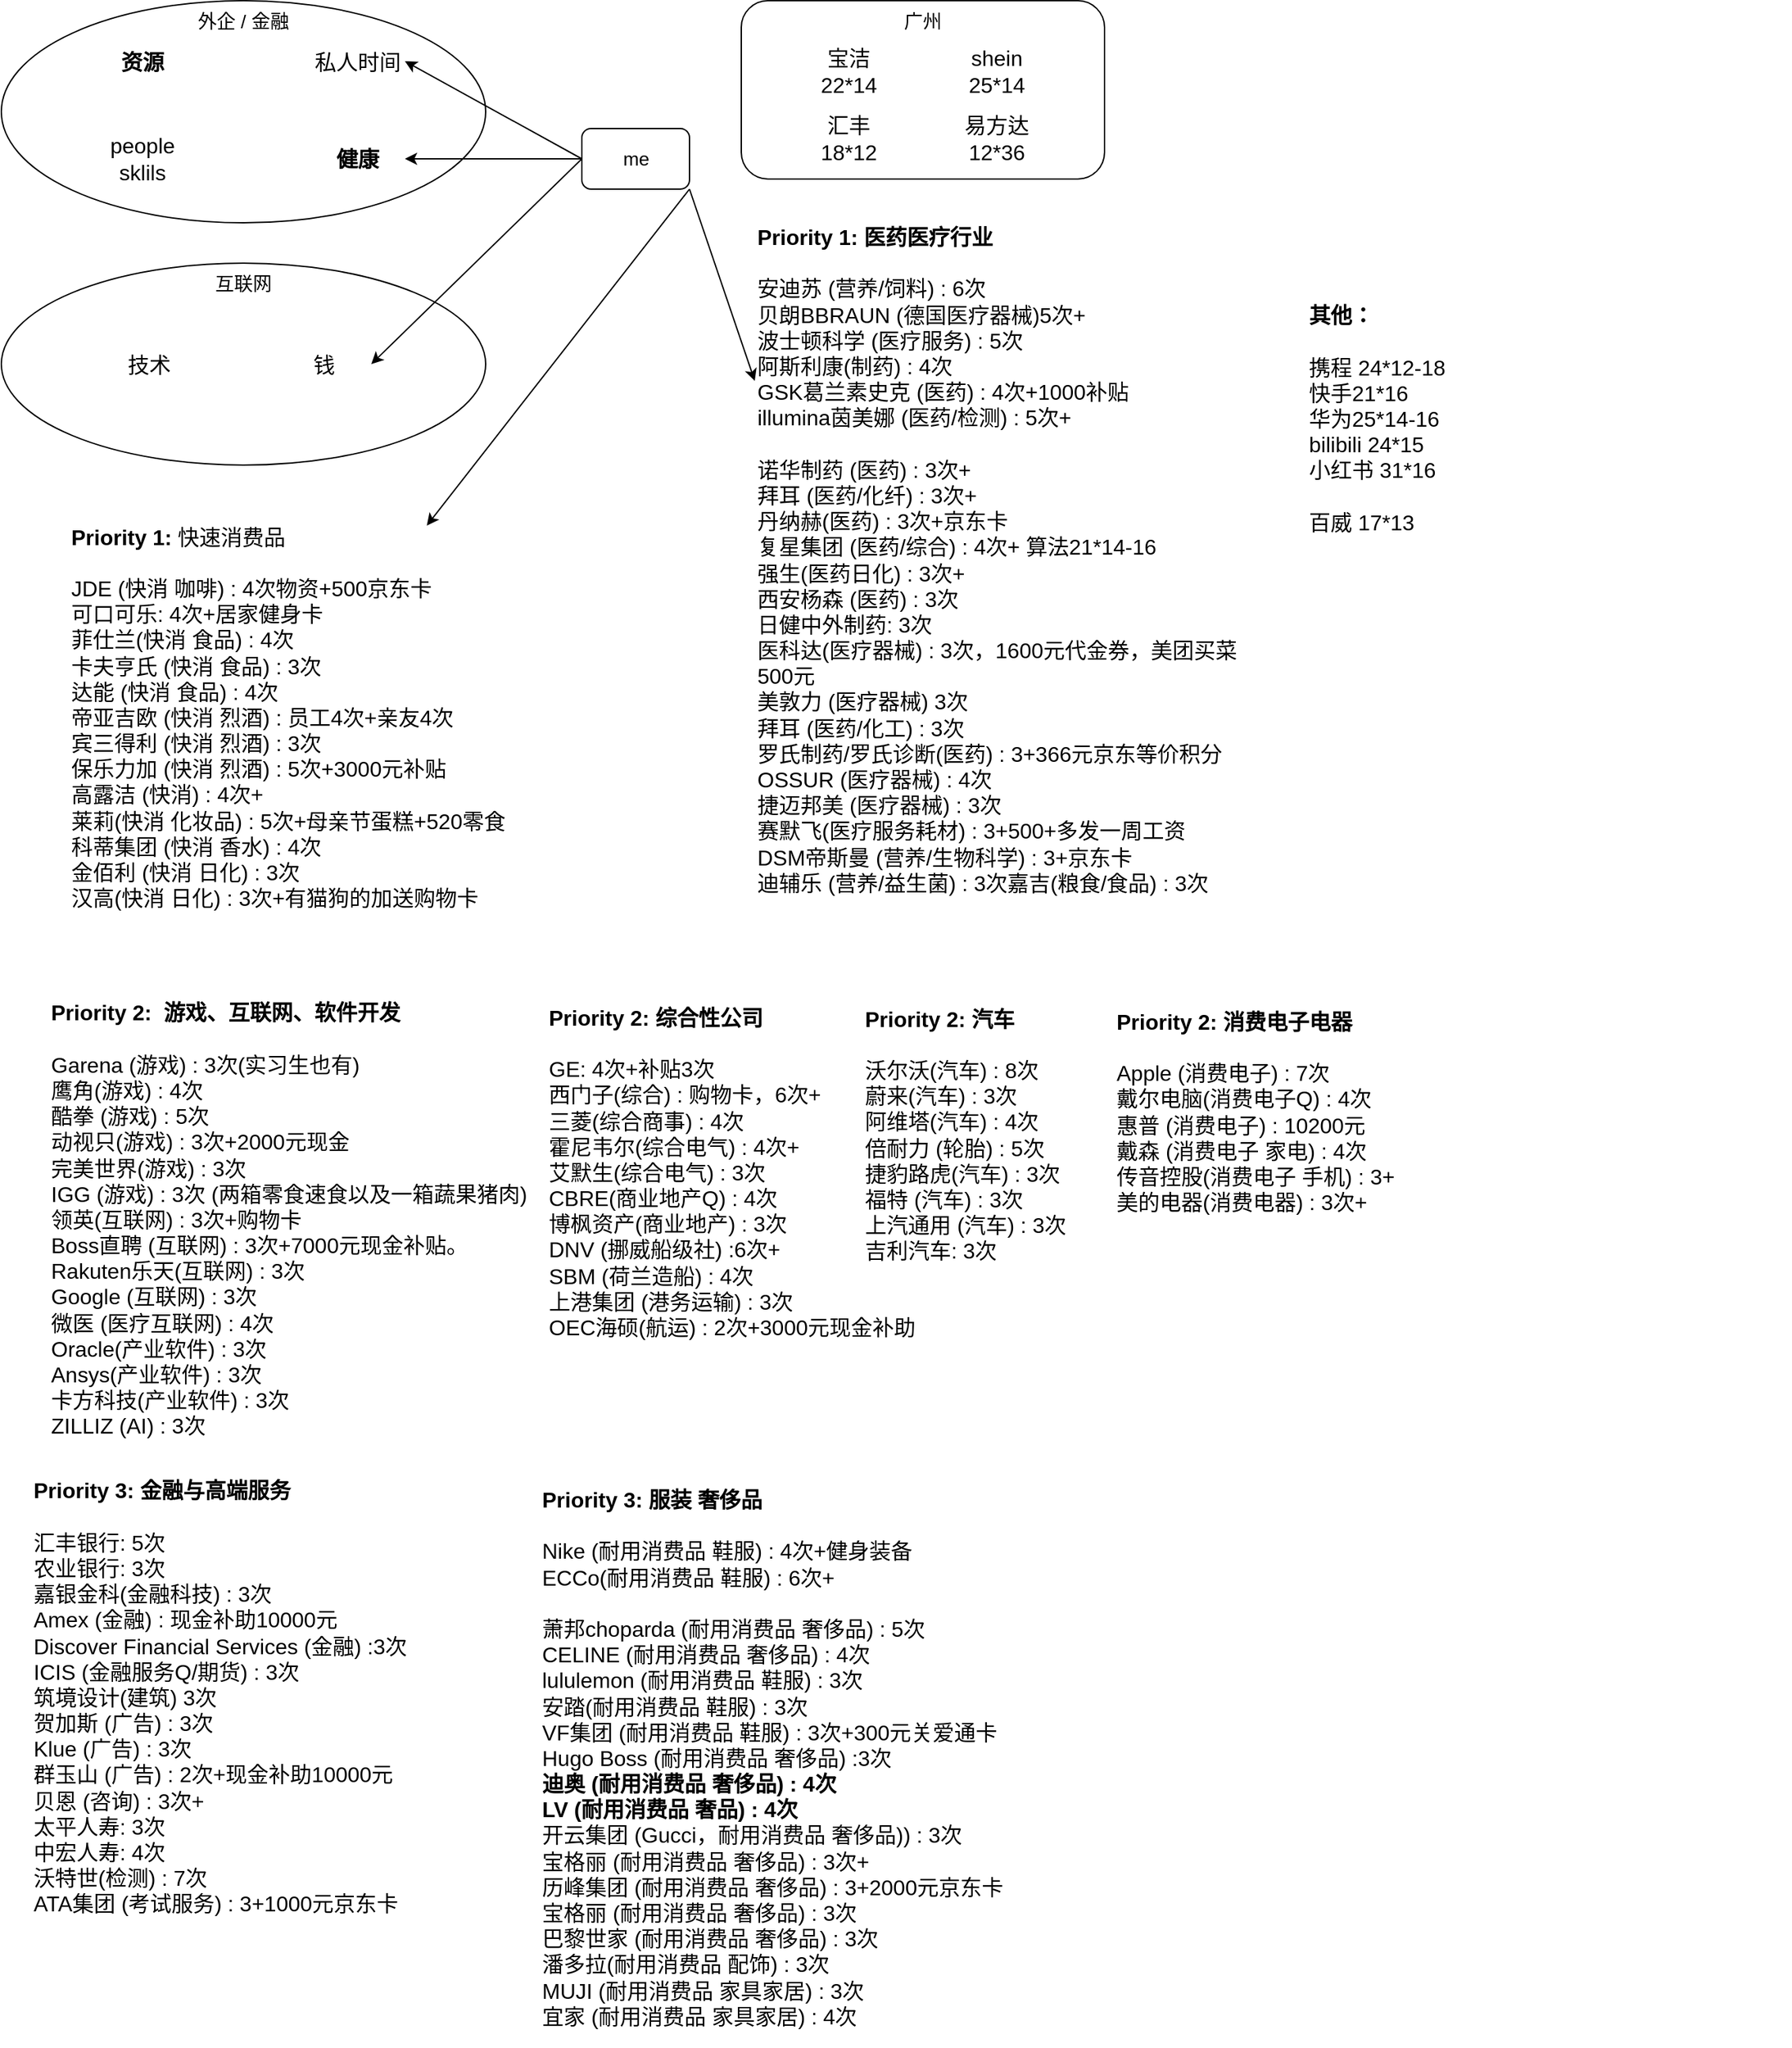 <mxfile version="21.5.1" type="github" pages="4">
  <diagram name="职业路线" id="_Za5BC0m-HuaRFZVXyjK">
    <mxGraphModel dx="1050" dy="541" grid="1" gridSize="10" guides="1" tooltips="1" connect="1" arrows="1" fold="1" page="1" pageScale="1" pageWidth="827" pageHeight="1169" math="0" shadow="0">
      <root>
        <mxCell id="0" />
        <mxCell id="1" parent="0" />
        <mxCell id="OLXgDvLFEpSDpQCb60n3-9" style="rounded=0;orthogonalLoop=1;jettySize=auto;html=1;exitX=0;exitY=0.5;exitDx=0;exitDy=0;entryX=1;entryY=0.5;entryDx=0;entryDy=0;" parent="1" source="hfD9s6qf3FZ00KF--jr7-19" target="OLXgDvLFEpSDpQCb60n3-6" edge="1">
          <mxGeometry relative="1" as="geometry" />
        </mxCell>
        <mxCell id="qPP_2EEAZNo1Kc6QX6nm-1" style="rounded=0;orthogonalLoop=1;jettySize=auto;html=1;entryX=0.75;entryY=0;entryDx=0;entryDy=0;exitX=1;exitY=1;exitDx=0;exitDy=0;" parent="1" source="hfD9s6qf3FZ00KF--jr7-19" target="OLXgDvLFEpSDpQCb60n3-25" edge="1">
          <mxGeometry relative="1" as="geometry">
            <mxPoint x="460" y="230" as="sourcePoint" />
          </mxGeometry>
        </mxCell>
        <mxCell id="qPP_2EEAZNo1Kc6QX6nm-2" style="rounded=0;orthogonalLoop=1;jettySize=auto;html=1;exitX=1;exitY=1;exitDx=0;exitDy=0;entryX=0;entryY=0.25;entryDx=0;entryDy=0;" parent="1" source="hfD9s6qf3FZ00KF--jr7-19" target="OLXgDvLFEpSDpQCb60n3-34" edge="1">
          <mxGeometry relative="1" as="geometry" />
        </mxCell>
        <mxCell id="hfD9s6qf3FZ00KF--jr7-19" value="me" style="rounded=1;whiteSpace=wrap;html=1;fontSize=14;" parent="1" vertex="1">
          <mxGeometry x="431.5" y="137.5" width="80" height="45" as="geometry" />
        </mxCell>
        <mxCell id="OLXgDvLFEpSDpQCb60n3-1" value="外企 / 金融" style="ellipse;whiteSpace=wrap;html=1;fillColor=none;verticalAlign=top;fontSize=14;" parent="1" vertex="1">
          <mxGeometry y="42.5" width="360" height="165" as="geometry" />
        </mxCell>
        <mxCell id="OLXgDvLFEpSDpQCb60n3-2" value="互联网" style="ellipse;whiteSpace=wrap;html=1;fillColor=none;verticalAlign=top;fontSize=14;" parent="1" vertex="1">
          <mxGeometry y="237.5" width="360" height="150" as="geometry" />
        </mxCell>
        <mxCell id="OLXgDvLFEpSDpQCb60n3-3" value="资源" style="text;html=1;strokeColor=none;fillColor=none;align=center;verticalAlign=middle;whiteSpace=wrap;rounded=0;fontSize=16;fontStyle=1" parent="1" vertex="1">
          <mxGeometry x="70" y="67.5" width="70" height="40" as="geometry" />
        </mxCell>
        <mxCell id="OLXgDvLFEpSDpQCb60n3-4" value="私人时间" style="text;html=1;strokeColor=none;fillColor=none;align=center;verticalAlign=middle;whiteSpace=wrap;rounded=0;fontSize=16;" parent="1" vertex="1">
          <mxGeometry x="230" y="67.5" width="70" height="40" as="geometry" />
        </mxCell>
        <mxCell id="OLXgDvLFEpSDpQCb60n3-5" value="技术" style="text;html=1;strokeColor=none;fillColor=none;align=center;verticalAlign=middle;whiteSpace=wrap;rounded=0;fontSize=16;" parent="1" vertex="1">
          <mxGeometry x="75" y="292.5" width="70" height="40" as="geometry" />
        </mxCell>
        <mxCell id="OLXgDvLFEpSDpQCb60n3-6" value="钱" style="text;html=1;strokeColor=none;fillColor=none;align=center;verticalAlign=middle;whiteSpace=wrap;rounded=0;fontSize=16;" parent="1" vertex="1">
          <mxGeometry x="205" y="292.5" width="70" height="40" as="geometry" />
        </mxCell>
        <mxCell id="OLXgDvLFEpSDpQCb60n3-7" value="people sklils" style="text;html=1;strokeColor=none;fillColor=none;align=center;verticalAlign=middle;whiteSpace=wrap;rounded=0;fontSize=16;labelBorderColor=none;" parent="1" vertex="1">
          <mxGeometry x="70" y="140" width="70" height="40" as="geometry" />
        </mxCell>
        <mxCell id="OLXgDvLFEpSDpQCb60n3-8" value="健康" style="text;html=1;strokeColor=none;fillColor=none;align=center;verticalAlign=middle;whiteSpace=wrap;rounded=0;fontSize=16;fontStyle=1" parent="1" vertex="1">
          <mxGeometry x="230" y="140" width="70" height="40" as="geometry" />
        </mxCell>
        <mxCell id="OLXgDvLFEpSDpQCb60n3-10" style="rounded=0;orthogonalLoop=1;jettySize=auto;html=1;exitX=0;exitY=0.5;exitDx=0;exitDy=0;entryX=1;entryY=0.5;entryDx=0;entryDy=0;" parent="1" source="hfD9s6qf3FZ00KF--jr7-19" target="OLXgDvLFEpSDpQCb60n3-8" edge="1">
          <mxGeometry relative="1" as="geometry">
            <mxPoint x="-90" y="245.5" as="sourcePoint" />
            <mxPoint x="215" y="342.5" as="targetPoint" />
          </mxGeometry>
        </mxCell>
        <mxCell id="OLXgDvLFEpSDpQCb60n3-11" style="rounded=0;orthogonalLoop=1;jettySize=auto;html=1;exitX=0;exitY=0.5;exitDx=0;exitDy=0;entryX=1;entryY=0.5;entryDx=0;entryDy=0;" parent="1" source="hfD9s6qf3FZ00KF--jr7-19" target="OLXgDvLFEpSDpQCb60n3-4" edge="1">
          <mxGeometry relative="1" as="geometry">
            <mxPoint x="-50" y="265.5" as="sourcePoint" />
            <mxPoint x="240" y="190.5" as="targetPoint" />
          </mxGeometry>
        </mxCell>
        <mxCell id="OLXgDvLFEpSDpQCb60n3-14" value="广州" style="rounded=1;whiteSpace=wrap;html=1;fontSize=14;verticalAlign=top;fillColor=none;" parent="1" vertex="1">
          <mxGeometry x="550" y="42.5" width="270" height="132.5" as="geometry" />
        </mxCell>
        <mxCell id="OLXgDvLFEpSDpQCb60n3-16" value="shein&lt;br&gt;25*14" style="text;html=1;strokeColor=none;fillColor=none;align=center;verticalAlign=middle;whiteSpace=wrap;rounded=0;fontSize=16;" parent="1" vertex="1">
          <mxGeometry x="705" y="75" width="70" height="40" as="geometry" />
        </mxCell>
        <mxCell id="OLXgDvLFEpSDpQCb60n3-18" value="宝洁22*14" style="text;html=1;strokeColor=none;fillColor=none;align=center;verticalAlign=middle;whiteSpace=wrap;rounded=0;fontSize=16;" parent="1" vertex="1">
          <mxGeometry x="595" y="75" width="70" height="40" as="geometry" />
        </mxCell>
        <mxCell id="OLXgDvLFEpSDpQCb60n3-25" value="&lt;b style=&quot;border-color: var(--border-color);&quot;&gt;Priority 1:&amp;nbsp;&lt;span style=&quot;background-color: initial; font-weight: normal;&quot;&gt;快速消费品&lt;/span&gt;&lt;br&gt;&lt;/b&gt;&lt;div&gt;&lt;br&gt;&lt;/div&gt;&lt;div&gt;JDE (快消 咖啡) : 4次物资+500京东卡&lt;/div&gt;&lt;div&gt;可口可乐: 4次+居家健身卡&lt;/div&gt;&lt;div&gt;菲仕兰(快消 食品) : 4次&lt;/div&gt;&lt;div&gt;卡夫亨氏 (快消 食品) : 3次&lt;/div&gt;&lt;div&gt;达能 (快消 食品) : 4次&lt;/div&gt;&lt;div&gt;帝亚吉欧 (快消 烈酒) : 员工4次+亲友4次&lt;/div&gt;&lt;div&gt;宾三得利 (快消 烈酒) : 3次&lt;/div&gt;&lt;div&gt;保乐力加 (快消 烈酒) : 5次+3000元补贴&lt;/div&gt;&lt;div&gt;高露洁 (快消) : 4次+&lt;/div&gt;&lt;div&gt;莱莉(快消 化妆品) : 5次+母亲节蛋糕+520零食&lt;/div&gt;&lt;div&gt;科蒂集团 (快消 香水) : 4次&lt;/div&gt;&lt;div&gt;金佰利 (快消 日化) : 3次&lt;/div&gt;&lt;div&gt;汉高(快消 日化) : 3次+有猫狗的加送购物卡&lt;/div&gt;" style="text;html=1;strokeColor=none;fillColor=none;align=left;verticalAlign=middle;whiteSpace=wrap;rounded=0;fontSize=16;" parent="1" vertex="1">
          <mxGeometry x="50" y="432.5" width="355" height="285" as="geometry" />
        </mxCell>
        <mxCell id="OLXgDvLFEpSDpQCb60n3-29" value="&lt;b style=&quot;border-color: var(--border-color);&quot;&gt;Priority 3:&amp;nbsp;&lt;b style=&quot;background-color: initial;&quot;&gt;服装 奢侈品&lt;/b&gt;&lt;br&gt;&lt;/b&gt;&lt;div&gt;&lt;br&gt;&lt;/div&gt;&lt;div&gt;&lt;div style=&quot;border-color: var(--border-color);&quot;&gt;Nike (耐用消费品 鞋服) : 4次+健身装备&lt;/div&gt;&lt;div style=&quot;border-color: var(--border-color);&quot;&gt;ECCo(耐用消费品 鞋服) : 6次+&lt;/div&gt;&lt;/div&gt;&lt;div style=&quot;border-color: var(--border-color);&quot;&gt;&lt;div style=&quot;border-color: var(--border-color);&quot;&gt;&lt;br&gt;&lt;/div&gt;&lt;div style=&quot;border-color: var(--border-color);&quot;&gt;萧邦choparda (耐用消费品 奢侈品) : 5次&lt;/div&gt;&lt;div style=&quot;border-color: var(--border-color);&quot;&gt;CELINE (耐用消费品 奢侈品) : 4次&lt;br&gt;&lt;/div&gt;&lt;/div&gt;&lt;div&gt;lululemon (耐用消费品 鞋服) : 3次&lt;/div&gt;&lt;div&gt;安踏(耐用消费品 鞋服) : 3次&lt;/div&gt;&lt;div&gt;VF集团 (耐用消费品 鞋服) : 3次+300元关爱通卡&lt;/div&gt;&lt;div&gt;Hugo Boss (耐用消费品 奢侈品) :3次&lt;/div&gt;&lt;div&gt;&lt;b&gt;迪奥 (耐用消费品 奢侈品) : 4次&lt;/b&gt;&lt;br&gt;&lt;/div&gt;&lt;div&gt;&lt;b&gt;LV (耐用消费品 奢品) : 4次&lt;/b&gt;&lt;/div&gt;&lt;div&gt;开云集团 (Gucci，耐用消费品 奢侈品)) : 3次&lt;/div&gt;&lt;div&gt;宝格丽 (耐用消费品 奢侈品) : 3次+&lt;/div&gt;&lt;div&gt;历峰集团 (耐用消费品 奢侈品) : 3+2000元京东卡&lt;/div&gt;&lt;div&gt;宝格丽 (耐用消费品 奢侈品) : 3次&lt;/div&gt;&lt;div&gt;巴黎世家 (耐用消费品 奢侈品) : 3次&lt;/div&gt;&lt;div&gt;潘多拉(耐用消费品 配饰) : 3次&lt;/div&gt;&lt;div&gt;MUJI (耐用消费品 家具家居) : 3次&lt;/div&gt;&lt;div&gt;宜家 (耐用消费品 家具家居) : 4次&lt;/div&gt;" style="text;html=1;strokeColor=none;fillColor=none;align=left;verticalAlign=middle;whiteSpace=wrap;rounded=0;fontSize=16;" parent="1" vertex="1">
          <mxGeometry x="400" y="1132.5" width="360" height="430" as="geometry" />
        </mxCell>
        <mxCell id="OLXgDvLFEpSDpQCb60n3-34" value="&lt;div&gt;&lt;b&gt;Priority 1: 医药医疗行业&lt;/b&gt;&lt;/div&gt;&lt;div&gt;&lt;br&gt;&lt;/div&gt;安迪苏 (营养/饲料) : 6次&lt;br&gt;&lt;div&gt;贝朗BBRAUN (德国医疗器械)5次+&lt;/div&gt;&lt;div&gt;波士顿科学 (医疗服务) : 5次&lt;/div&gt;&lt;div&gt;阿斯利康(制药) : 4次&lt;/div&gt;GSK葛兰素史克 (医药) : 4次+1000补贴&lt;br&gt;illumina茵美娜 (医药/检测) : 5次+&lt;br&gt;&lt;br&gt;&lt;div&gt;诺华制药 (医药) : 3次+&lt;/div&gt;&lt;div&gt;拜耳 (医药/化纤) : 3次+&lt;/div&gt;&lt;div&gt;丹纳赫(医药) : 3次+京东卡&lt;/div&gt;&lt;div&gt;复星集团 (医药/综合) : 4次+ 算法21*14-16&lt;/div&gt;&lt;div&gt;&lt;span style=&quot;background-color: initial;&quot;&gt;强生(医药日化) : 3次+&lt;/span&gt;&lt;/div&gt;&lt;div&gt;西安杨森 (医药) : 3次&lt;/div&gt;&lt;div&gt;日健中外制药: 3次&lt;/div&gt;&lt;div&gt;医科达(医疗器械) : 3次，1600元代金券，美团买菜500元&lt;/div&gt;&lt;div&gt;美敦力 (医疗器械) 3次&lt;/div&gt;&lt;div&gt;拜耳 (医药/化工) : 3次&lt;/div&gt;&lt;div&gt;罗氏制药/罗氏诊断(医药) : 3+366元京东等价积分&lt;/div&gt;&lt;div&gt;OSSUR (医疗器械) : 4次&lt;/div&gt;&lt;div&gt;捷迈邦美 (医疗器械) : 3次&lt;/div&gt;&lt;div&gt;赛默飞(医疗服务耗材) : 3+500+多发一周工资&lt;/div&gt;&lt;div&gt;&lt;div style=&quot;border-color: var(--border-color);&quot;&gt;&lt;span style=&quot;background-color: initial;&quot;&gt;DSM帝斯曼 (营养/生物科学) : 3+京东卡&lt;/span&gt;&lt;br&gt;&lt;/div&gt;&lt;div style=&quot;border-color: var(--border-color);&quot;&gt;迪辅乐 (营养/益生菌) : 3次嘉吉(粮食/食品) : 3次&lt;/div&gt;&lt;/div&gt;" style="text;html=1;strokeColor=none;fillColor=none;align=left;verticalAlign=middle;whiteSpace=wrap;rounded=0;fontSize=16;" parent="1" vertex="1">
          <mxGeometry x="560" y="192.5" width="360" height="530" as="geometry" />
        </mxCell>
        <mxCell id="OLXgDvLFEpSDpQCb60n3-35" value="&lt;b style=&quot;border-color: var(--border-color);&quot;&gt;Priority 2:&amp;nbsp;&lt;b style=&quot;background-color: initial;&quot;&gt;消费电子电器&lt;/b&gt;&lt;br&gt;&lt;/b&gt;&lt;div&gt;&lt;b&gt;&lt;br&gt;&lt;/b&gt;&lt;/div&gt;&lt;div&gt;Apple (消费电子) : 7次&lt;/div&gt;&lt;div&gt;戴尔电脑(消费电子Q) : 4次&lt;/div&gt;&lt;div&gt;惠普 (消费电子) : 10200元&lt;/div&gt;&lt;div&gt;戴森 (消费电子 家电) : 4次&lt;/div&gt;&lt;div&gt;传音控股(消费电子 手机) : 3+&lt;/div&gt;&lt;div&gt;美的电器(消费电器) : 3次+&lt;/div&gt;" style="text;html=1;strokeColor=none;fillColor=none;align=left;verticalAlign=middle;whiteSpace=wrap;rounded=0;fontSize=16;" parent="1" vertex="1">
          <mxGeometry x="827" y="780" width="255" height="175" as="geometry" />
        </mxCell>
        <mxCell id="OLXgDvLFEpSDpQCb60n3-36" value="&lt;b style=&quot;border-color: var(--border-color);&quot;&gt;Priority 2:&amp;nbsp;&lt;/b&gt;&lt;b&gt;汽车&lt;/b&gt;&lt;br&gt;&lt;br&gt;沃尔沃(汽车) : 8次&lt;br&gt;蔚来(汽车) : 3次&lt;br&gt;阿维塔(汽车) : 4次&lt;br&gt;倍耐力 (轮胎) : 5次&lt;br&gt;捷豹路虎(汽车) : 3次&lt;br&gt;福特 (汽车) : 3次&lt;br&gt;上汽通用 (汽车) : 3次&lt;br&gt;吉利汽车: 3次" style="text;html=1;strokeColor=none;fillColor=none;align=left;verticalAlign=middle;whiteSpace=wrap;rounded=0;fontSize=16;" parent="1" vertex="1">
          <mxGeometry x="640" y="780" width="180" height="210" as="geometry" />
        </mxCell>
        <mxCell id="OLXgDvLFEpSDpQCb60n3-37" value="&lt;b style=&quot;border-color: var(--border-color);&quot;&gt;Priority 2:&amp;nbsp;&amp;nbsp;&lt;b style=&quot;background-color: initial;&quot;&gt;游戏、互联网、软件开发&lt;/b&gt;&lt;br&gt;&lt;/b&gt;&lt;div&gt;&lt;br&gt;&lt;/div&gt;&lt;div&gt;Garena (游戏) : 3次(实习生也有)&lt;/div&gt;&lt;div&gt;鹰角(游戏) : 4次&lt;/div&gt;&lt;div&gt;酷拳 (游戏) : 5次&lt;/div&gt;&lt;div&gt;动视只(游戏) : 3次+2000元现金&lt;/div&gt;&lt;div&gt;完美世界(游戏) : 3次&lt;/div&gt;&lt;div&gt;IGG (游戏) : 3次 (两箱零食速食以及一箱蔬果猪肉)&lt;/div&gt;&lt;div&gt;领英(互联网) : 3次+购物卡&lt;/div&gt;&lt;div&gt;Boss直聘 (互联网) : 3次+7000元现金补贴。&lt;/div&gt;&lt;div&gt;Rakuten乐天(互联网) : 3次&lt;/div&gt;&lt;div&gt;Google (互联网) : 3次&lt;/div&gt;&lt;div&gt;微医 (医疗互联网) : 4次&lt;/div&gt;&lt;div&gt;Oracle(产业软件) : 3次&lt;/div&gt;&lt;div&gt;Ansys(产业软件) : 3次&lt;/div&gt;&lt;div&gt;卡方科技(产业软件) : 3次&lt;/div&gt;&lt;div&gt;ZILLIZ (AI) : 3次&lt;/div&gt;" style="text;html=1;strokeColor=none;fillColor=none;align=left;verticalAlign=middle;whiteSpace=wrap;rounded=0;fontSize=16;" parent="1" vertex="1">
          <mxGeometry x="35" y="772.5" width="365" height="350" as="geometry" />
        </mxCell>
        <mxCell id="OLXgDvLFEpSDpQCb60n3-38" value="&lt;b style=&quot;border-color: var(--border-color);&quot;&gt;Priority 3:&amp;nbsp;&lt;b style=&quot;background-color: initial;&quot;&gt;金融与高端服务&lt;/b&gt;&lt;br&gt;&lt;/b&gt;&lt;div&gt;&lt;br&gt;&lt;/div&gt;&lt;div&gt;汇丰银行: 5次&lt;/div&gt;&lt;div&gt;农业银行: 3次&lt;/div&gt;&lt;div&gt;嘉银金科(金融科技) : 3次&lt;/div&gt;&lt;div&gt;Amex (金融) : 现金补助10000元&lt;/div&gt;&lt;div&gt;Discover Financial Services (金融) :3次&lt;/div&gt;&lt;div&gt;ICIS (金融服务Q/期货) : 3次&lt;/div&gt;&lt;div&gt;筑境设计(建筑) 3次&lt;/div&gt;&lt;div&gt;贺加斯 (广告) : 3次&lt;/div&gt;&lt;div&gt;Klue (广告) : 3次&lt;/div&gt;&lt;div&gt;群玉山 (广告) : 2次+现金补助10000元&lt;/div&gt;&lt;div&gt;贝恩 (咨询) : 3次+&lt;/div&gt;&lt;div&gt;太平人寿: 3次&lt;/div&gt;&lt;div&gt;中宏人寿: 4次&lt;/div&gt;&lt;div&gt;沃特世(检测) : 7次&lt;/div&gt;&lt;div&gt;ATA集团 (考试服务) : 3+1000元京东卡&lt;/div&gt;" style="text;html=1;strokeColor=none;fillColor=none;align=left;verticalAlign=middle;whiteSpace=wrap;rounded=0;fontSize=16;" parent="1" vertex="1">
          <mxGeometry x="21.5" y="1132.5" width="410" height="341" as="geometry" />
        </mxCell>
        <mxCell id="OLXgDvLFEpSDpQCb60n3-39" value="&lt;b style=&quot;border-color: var(--border-color);&quot;&gt;Priority 2:&amp;nbsp;&lt;b style=&quot;background-color: initial;&quot;&gt;综合性公司&lt;/b&gt;&lt;br&gt;&lt;/b&gt;&lt;div&gt;&lt;br&gt;&lt;/div&gt;&lt;div&gt;GE: 4次+补贴3次&lt;/div&gt;&lt;div&gt;西门子(综合) : 购物卡，6次+&lt;/div&gt;&lt;div&gt;三菱(综合商事) : 4次&lt;/div&gt;&lt;div&gt;霍尼韦尔(综合电气) : 4次+&lt;/div&gt;&lt;div&gt;艾默生(综合电气) : 3次&lt;/div&gt;&lt;div&gt;CBRE(商业地产Q) : 4次&lt;/div&gt;&lt;div&gt;博枫资产(商业地产) : 3次&lt;/div&gt;&lt;div&gt;DNV (挪威船级社) :6次+&lt;/div&gt;&lt;div&gt;SBM (荷兰造船) : 4次&lt;/div&gt;&lt;div&gt;上港集团 (港务运输) : 3次&lt;/div&gt;&lt;div&gt;OEC海硕(航运) : 2次+3000元现金补助&lt;/div&gt;" style="text;html=1;strokeColor=none;fillColor=none;align=left;verticalAlign=middle;whiteSpace=wrap;rounded=0;fontSize=16;" parent="1" vertex="1">
          <mxGeometry x="405" y="790" width="275" height="246" as="geometry" />
        </mxCell>
        <mxCell id="45LRr2oLTf7s0b9masi1-22" value="易方达12*36" style="text;html=1;strokeColor=none;fillColor=none;align=center;verticalAlign=middle;whiteSpace=wrap;rounded=0;fontSize=16;" parent="1" vertex="1">
          <mxGeometry x="705" y="125" width="70" height="40" as="geometry" />
        </mxCell>
        <mxCell id="OLXgDvLFEpSDpQCb60n3-17" value="汇丰18*12" style="text;html=1;strokeColor=none;fillColor=none;align=center;verticalAlign=middle;whiteSpace=wrap;rounded=0;fontSize=16;" parent="1" vertex="1">
          <mxGeometry x="595" y="125" width="70" height="40" as="geometry" />
        </mxCell>
        <mxCell id="45LRr2oLTf7s0b9masi1-23" value="&lt;div&gt;&lt;b&gt;其他：&lt;/b&gt;&lt;/div&gt;&lt;div&gt;&lt;br&gt;&lt;/div&gt;携程 24*12-18&lt;br&gt;快手21*16&lt;br&gt;华为25*14-16&lt;br&gt;bilibili 24*15&lt;br&gt;小红书 31*16&lt;br&gt;&lt;br&gt;百威 17*13" style="text;html=1;strokeColor=none;fillColor=none;align=left;verticalAlign=middle;whiteSpace=wrap;rounded=0;fontSize=16;" parent="1" vertex="1">
          <mxGeometry x="970" y="207.5" width="360" height="290" as="geometry" />
        </mxCell>
      </root>
    </mxGraphModel>
  </diagram>
  <diagram id="gGbQv3ZM4eX6M6ayhFO-" name="职场">
    <mxGraphModel dx="1114" dy="817" grid="1" gridSize="10" guides="1" tooltips="1" connect="1" arrows="1" fold="1" page="1" pageScale="1" pageWidth="827" pageHeight="1169" math="0" shadow="0">
      <root>
        <mxCell id="0" />
        <mxCell id="1" parent="0" />
        <mxCell id="LIeJfnNFxMBDTcxbPeIF-24" style="edgeStyle=orthogonalEdgeStyle;rounded=0;orthogonalLoop=1;jettySize=auto;html=1;exitX=0;exitY=0.25;exitDx=0;exitDy=0;" edge="1" parent="1" source="LIeJfnNFxMBDTcxbPeIF-21" target="LIeJfnNFxMBDTcxbPeIF-23">
          <mxGeometry relative="1" as="geometry" />
        </mxCell>
        <mxCell id="LIeJfnNFxMBDTcxbPeIF-25" value="" style="edgeStyle=orthogonalEdgeStyle;rounded=0;orthogonalLoop=1;jettySize=auto;html=1;entryX=1;entryY=0.5;entryDx=0;entryDy=0;exitX=0;exitY=0.75;exitDx=0;exitDy=0;" edge="1" parent="1" source="LIeJfnNFxMBDTcxbPeIF-21" target="LIeJfnNFxMBDTcxbPeIF-22">
          <mxGeometry relative="1" as="geometry" />
        </mxCell>
        <mxCell id="LIeJfnNFxMBDTcxbPeIF-21" value="" style="rounded=0;whiteSpace=wrap;html=1;fillColor=none;" vertex="1" parent="1">
          <mxGeometry x="1040" y="290" width="540" height="250" as="geometry" />
        </mxCell>
        <mxCell id="I9nXeq7taqKS-i8R0qpw-6" style="rounded=0;orthogonalLoop=1;jettySize=auto;html=1;exitX=0.5;exitY=1;exitDx=0;exitDy=0;entryX=0.5;entryY=0;entryDx=0;entryDy=0;" parent="1" source="jaQP5pOw3-lSJj2iyBlf-1" target="I9nXeq7taqKS-i8R0qpw-4" edge="1">
          <mxGeometry relative="1" as="geometry" />
        </mxCell>
        <mxCell id="jaQP5pOw3-lSJj2iyBlf-1" value="勤力" style="rounded=1;whiteSpace=wrap;html=1;fontSize=14;" parent="1" vertex="1">
          <mxGeometry x="470" y="90" width="120" height="60" as="geometry" />
        </mxCell>
        <mxCell id="jaQP5pOw3-lSJj2iyBlf-5" style="edgeStyle=orthogonalEdgeStyle;rounded=0;orthogonalLoop=1;jettySize=auto;html=1;exitX=0.5;exitY=1;exitDx=0;exitDy=0;entryX=0.5;entryY=0;entryDx=0;entryDy=0;startArrow=classic;startFill=1;fontSize=14;" parent="1" source="jaQP5pOw3-lSJj2iyBlf-2" target="jaQP5pOw3-lSJj2iyBlf-3" edge="1">
          <mxGeometry relative="1" as="geometry" />
        </mxCell>
        <mxCell id="jaQP5pOw3-lSJj2iyBlf-11" value="制衡" style="edgeLabel;html=1;align=center;verticalAlign=middle;resizable=0;points=[];fontSize=14;" parent="jaQP5pOw3-lSJj2iyBlf-5" vertex="1" connectable="0">
          <mxGeometry x="-0.008" y="-1" relative="1" as="geometry">
            <mxPoint as="offset" />
          </mxGeometry>
        </mxCell>
        <mxCell id="I9nXeq7taqKS-i8R0qpw-9" style="edgeStyle=orthogonalEdgeStyle;rounded=0;orthogonalLoop=1;jettySize=auto;html=1;exitX=0.5;exitY=0;exitDx=0;exitDy=0;entryX=0.5;entryY=0;entryDx=0;entryDy=0;" parent="1" source="jaQP5pOw3-lSJj2iyBlf-2" target="I9nXeq7taqKS-i8R0qpw-3" edge="1">
          <mxGeometry relative="1" as="geometry">
            <Array as="points">
              <mxPoint x="130" y="50" />
              <mxPoint x="670" y="50" />
            </Array>
          </mxGeometry>
        </mxCell>
        <mxCell id="jaQP5pOw3-lSJj2iyBlf-2" value="聪明" style="rounded=1;whiteSpace=wrap;html=1;fontSize=14;" parent="1" vertex="1">
          <mxGeometry x="70" y="90" width="120" height="60" as="geometry" />
        </mxCell>
        <mxCell id="jaQP5pOw3-lSJj2iyBlf-14" style="edgeStyle=orthogonalEdgeStyle;rounded=0;orthogonalLoop=1;jettySize=auto;html=1;exitX=0.5;exitY=1;exitDx=0;exitDy=0;entryX=0.5;entryY=0;entryDx=0;entryDy=0;" parent="1" source="jaQP5pOw3-lSJj2iyBlf-3" target="jaQP5pOw3-lSJj2iyBlf-9" edge="1">
          <mxGeometry relative="1" as="geometry" />
        </mxCell>
        <mxCell id="jaQP5pOw3-lSJj2iyBlf-3" value="安全" style="rounded=1;whiteSpace=wrap;html=1;fontSize=14;" parent="1" vertex="1">
          <mxGeometry x="70" y="240" width="120" height="60" as="geometry" />
        </mxCell>
        <mxCell id="jaQP5pOw3-lSJj2iyBlf-6" style="edgeStyle=orthogonalEdgeStyle;rounded=0;orthogonalLoop=1;jettySize=auto;html=1;exitX=0.5;exitY=1;exitDx=0;exitDy=0;fontSize=14;entryX=0.5;entryY=0;entryDx=0;entryDy=0;" parent="1" source="jaQP5pOw3-lSJj2iyBlf-4" target="I9nXeq7taqKS-i8R0qpw-1" edge="1">
          <mxGeometry relative="1" as="geometry">
            <mxPoint x="340" y="220" as="targetPoint" />
          </mxGeometry>
        </mxCell>
        <mxCell id="I9nXeq7taqKS-i8R0qpw-13" style="rounded=0;orthogonalLoop=1;jettySize=auto;html=1;exitX=0.5;exitY=1;exitDx=0;exitDy=0;entryX=0.5;entryY=0;entryDx=0;entryDy=0;" parent="1" source="jaQP5pOw3-lSJj2iyBlf-4" target="jaQP5pOw3-lSJj2iyBlf-3" edge="1">
          <mxGeometry relative="1" as="geometry" />
        </mxCell>
        <mxCell id="jaQP5pOw3-lSJj2iyBlf-4" value="拍马屁" style="rounded=1;whiteSpace=wrap;html=1;fontSize=14;" parent="1" vertex="1">
          <mxGeometry x="280" y="90" width="120" height="60" as="geometry" />
        </mxCell>
        <mxCell id="I9nXeq7taqKS-i8R0qpw-11" style="edgeStyle=orthogonalEdgeStyle;rounded=0;orthogonalLoop=1;jettySize=auto;html=1;exitX=0.5;exitY=1;exitDx=0;exitDy=0;entryX=1;entryY=0.5;entryDx=0;entryDy=0;" parent="1" source="jaQP5pOw3-lSJj2iyBlf-8" target="I9nXeq7taqKS-i8R0qpw-1" edge="1">
          <mxGeometry relative="1" as="geometry" />
        </mxCell>
        <mxCell id="I9nXeq7taqKS-i8R0qpw-12" style="edgeStyle=orthogonalEdgeStyle;rounded=0;orthogonalLoop=1;jettySize=auto;html=1;exitX=0.5;exitY=1;exitDx=0;exitDy=0;entryX=0;entryY=0.5;entryDx=0;entryDy=0;" parent="1" source="jaQP5pOw3-lSJj2iyBlf-8" target="I9nXeq7taqKS-i8R0qpw-4" edge="1">
          <mxGeometry relative="1" as="geometry" />
        </mxCell>
        <mxCell id="jaQP5pOw3-lSJj2iyBlf-8" value="谦虚" style="rounded=1;whiteSpace=wrap;html=1;fontSize=14;" parent="1" vertex="1">
          <mxGeometry x="410" y="180" width="120" height="60" as="geometry" />
        </mxCell>
        <mxCell id="jaQP5pOw3-lSJj2iyBlf-9" value="资源倾斜" style="rounded=1;whiteSpace=wrap;html=1;fontSize=14;" parent="1" vertex="1">
          <mxGeometry x="280" y="390" width="120" height="60" as="geometry" />
        </mxCell>
        <mxCell id="I9nXeq7taqKS-i8R0qpw-2" style="edgeStyle=orthogonalEdgeStyle;rounded=0;orthogonalLoop=1;jettySize=auto;html=1;exitX=0.5;exitY=1;exitDx=0;exitDy=0;entryX=0.5;entryY=0;entryDx=0;entryDy=0;" parent="1" source="I9nXeq7taqKS-i8R0qpw-1" target="jaQP5pOw3-lSJj2iyBlf-9" edge="1">
          <mxGeometry relative="1" as="geometry" />
        </mxCell>
        <mxCell id="I9nXeq7taqKS-i8R0qpw-1" value="情绪价值" style="rounded=1;whiteSpace=wrap;html=1;fontSize=14;" parent="1" vertex="1">
          <mxGeometry x="280" y="240" width="120" height="60" as="geometry" />
        </mxCell>
        <mxCell id="I9nXeq7taqKS-i8R0qpw-8" style="rounded=0;orthogonalLoop=1;jettySize=auto;html=1;exitX=0.5;exitY=1;exitDx=0;exitDy=0;entryX=0.5;entryY=0;entryDx=0;entryDy=0;" parent="1" source="I9nXeq7taqKS-i8R0qpw-3" target="I9nXeq7taqKS-i8R0qpw-4" edge="1">
          <mxGeometry relative="1" as="geometry" />
        </mxCell>
        <mxCell id="I9nXeq7taqKS-i8R0qpw-3" value="能出活" style="rounded=1;whiteSpace=wrap;html=1;fontSize=14;" parent="1" vertex="1">
          <mxGeometry x="610" y="90" width="120" height="60" as="geometry" />
        </mxCell>
        <mxCell id="I9nXeq7taqKS-i8R0qpw-7" style="edgeStyle=orthogonalEdgeStyle;rounded=0;orthogonalLoop=1;jettySize=auto;html=1;exitX=0.5;exitY=1;exitDx=0;exitDy=0;entryX=0.5;entryY=0;entryDx=0;entryDy=0;" parent="1" source="I9nXeq7taqKS-i8R0qpw-4" target="jaQP5pOw3-lSJj2iyBlf-9" edge="1">
          <mxGeometry relative="1" as="geometry" />
        </mxCell>
        <mxCell id="I9nXeq7taqKS-i8R0qpw-4" value="信任" style="rounded=1;whiteSpace=wrap;html=1;fontSize=14;" parent="1" vertex="1">
          <mxGeometry x="540" y="240" width="120" height="60" as="geometry" />
        </mxCell>
        <mxCell id="DlQa9UDnAmDZj_f0b7ee-2" style="edgeStyle=orthogonalEdgeStyle;rounded=0;orthogonalLoop=1;jettySize=auto;html=1;exitX=1;exitY=0.5;exitDx=0;exitDy=0;entryX=0;entryY=0.5;entryDx=0;entryDy=0;" parent="1" source="oe_9tONIF1Sl8x2S5foM-6" target="iI42hL9nlT6waoNLentD-1" edge="1">
          <mxGeometry relative="1" as="geometry" />
        </mxCell>
        <mxCell id="iI42hL9nlT6waoNLentD-4" style="edgeStyle=orthogonalEdgeStyle;rounded=0;orthogonalLoop=1;jettySize=auto;html=1;exitX=1;exitY=0.5;exitDx=0;exitDy=0;entryX=0;entryY=0.5;entryDx=0;entryDy=0;" parent="1" source="oe_9tONIF1Sl8x2S5foM-6" target="iI42hL9nlT6waoNLentD-2" edge="1">
          <mxGeometry relative="1" as="geometry" />
        </mxCell>
        <mxCell id="iI42hL9nlT6waoNLentD-5" style="edgeStyle=orthogonalEdgeStyle;rounded=0;orthogonalLoop=1;jettySize=auto;html=1;exitX=1;exitY=0.5;exitDx=0;exitDy=0;entryX=0;entryY=0.5;entryDx=0;entryDy=0;" parent="1" source="oe_9tONIF1Sl8x2S5foM-6" target="iI42hL9nlT6waoNLentD-3" edge="1">
          <mxGeometry relative="1" as="geometry" />
        </mxCell>
        <mxCell id="oe_9tONIF1Sl8x2S5foM-6" value="b" style="rounded=1;whiteSpace=wrap;html=1;" parent="1" vertex="1">
          <mxGeometry x="50" y="720" width="120" height="60" as="geometry" />
        </mxCell>
        <mxCell id="oe_9tONIF1Sl8x2S5foM-9" value="经验老道" style="rounded=1;whiteSpace=wrap;html=1;" parent="1" vertex="1">
          <mxGeometry x="590" y="790" width="120" height="60" as="geometry" />
        </mxCell>
        <mxCell id="oe_9tONIF1Sl8x2S5foM-10" value="需要安全不超车" style="rounded=1;whiteSpace=wrap;html=1;" parent="1" vertex="1">
          <mxGeometry x="590" y="570" width="120" height="60" as="geometry" />
        </mxCell>
        <mxCell id="oe_9tONIF1Sl8x2S5foM-11" value="需要被尊重" style="rounded=1;whiteSpace=wrap;html=1;" parent="1" vertex="1">
          <mxGeometry x="590" y="715" width="120" height="60" as="geometry" />
        </mxCell>
        <mxCell id="oe_9tONIF1Sl8x2S5foM-12" value="1. 给老板细节&lt;br&gt;2. 给老板feature&lt;br&gt;3. 给师傅 尊重和安全，不超车" style="text;html=1;strokeColor=none;fillColor=none;align=center;verticalAlign=middle;whiteSpace=wrap;rounded=0;" parent="1" vertex="1">
          <mxGeometry x="540" y="420" width="210" height="58" as="geometry" />
        </mxCell>
        <mxCell id="oe_9tONIF1Sl8x2S5foM-13" value="1. 所以我给idea bob 合作实现，可以获得一定的支持，但实现出来的东西质量有问题&lt;br&gt;2. 还是我出 idea 直接给领导报，自己+外包来实现，跑师傅前。工资高了但跑了对团队更伤" style="text;html=1;strokeColor=none;fillColor=none;align=center;verticalAlign=middle;whiteSpace=wrap;rounded=0;" parent="1" vertex="1">
          <mxGeometry x="760" y="775" width="210" height="90" as="geometry" />
        </mxCell>
        <mxCell id="DlQa9UDnAmDZj_f0b7ee-1" value="业绩 KPI" style="rounded=1;whiteSpace=wrap;html=1;" parent="1" vertex="1">
          <mxGeometry x="590" y="640" width="120" height="60" as="geometry" />
        </mxCell>
        <mxCell id="iI42hL9nlT6waoNLentD-6" style="edgeStyle=orthogonalEdgeStyle;rounded=0;orthogonalLoop=1;jettySize=auto;html=1;exitX=1;exitY=0.5;exitDx=0;exitDy=0;entryX=0;entryY=0.5;entryDx=0;entryDy=0;" parent="1" source="iI42hL9nlT6waoNLentD-1" target="DlQa9UDnAmDZj_f0b7ee-1" edge="1">
          <mxGeometry relative="1" as="geometry" />
        </mxCell>
        <mxCell id="iI42hL9nlT6waoNLentD-7" style="edgeStyle=orthogonalEdgeStyle;rounded=0;orthogonalLoop=1;jettySize=auto;html=1;exitX=1;exitY=0.5;exitDx=0;exitDy=0;entryX=0;entryY=0.5;entryDx=0;entryDy=0;" parent="1" source="iI42hL9nlT6waoNLentD-1" target="oe_9tONIF1Sl8x2S5foM-10" edge="1">
          <mxGeometry relative="1" as="geometry" />
        </mxCell>
        <mxCell id="iI42hL9nlT6waoNLentD-8" style="edgeStyle=orthogonalEdgeStyle;rounded=0;orthogonalLoop=1;jettySize=auto;html=1;exitX=1;exitY=0.5;exitDx=0;exitDy=0;entryX=0;entryY=0.5;entryDx=0;entryDy=0;" parent="1" source="iI42hL9nlT6waoNLentD-1" target="oe_9tONIF1Sl8x2S5foM-11" edge="1">
          <mxGeometry relative="1" as="geometry" />
        </mxCell>
        <mxCell id="iI42hL9nlT6waoNLentD-1" value="需求" style="rounded=1;whiteSpace=wrap;html=1;" parent="1" vertex="1">
          <mxGeometry x="290" y="640" width="120" height="60" as="geometry" />
        </mxCell>
        <mxCell id="iI42hL9nlT6waoNLentD-9" style="edgeStyle=orthogonalEdgeStyle;rounded=0;orthogonalLoop=1;jettySize=auto;html=1;exitX=1;exitY=0.5;exitDx=0;exitDy=0;entryX=0;entryY=0.5;entryDx=0;entryDy=0;" parent="1" source="iI42hL9nlT6waoNLentD-2" target="oe_9tONIF1Sl8x2S5foM-9" edge="1">
          <mxGeometry relative="1" as="geometry" />
        </mxCell>
        <mxCell id="iI42hL9nlT6waoNLentD-14" style="edgeStyle=orthogonalEdgeStyle;rounded=0;orthogonalLoop=1;jettySize=auto;html=1;exitX=1;exitY=0.5;exitDx=0;exitDy=0;entryX=0;entryY=0.5;entryDx=0;entryDy=0;" parent="1" source="iI42hL9nlT6waoNLentD-2" target="iI42hL9nlT6waoNLentD-10" edge="1">
          <mxGeometry relative="1" as="geometry" />
        </mxCell>
        <mxCell id="iI42hL9nlT6waoNLentD-15" style="edgeStyle=orthogonalEdgeStyle;rounded=0;orthogonalLoop=1;jettySize=auto;html=1;exitX=1;exitY=0.5;exitDx=0;exitDy=0;entryX=0;entryY=0.5;entryDx=0;entryDy=0;" parent="1" source="iI42hL9nlT6waoNLentD-2" target="iI42hL9nlT6waoNLentD-11" edge="1">
          <mxGeometry relative="1" as="geometry" />
        </mxCell>
        <mxCell id="iI42hL9nlT6waoNLentD-16" style="edgeStyle=orthogonalEdgeStyle;rounded=0;orthogonalLoop=1;jettySize=auto;html=1;exitX=1;exitY=0.5;exitDx=0;exitDy=0;entryX=0;entryY=0.5;entryDx=0;entryDy=0;" parent="1" source="iI42hL9nlT6waoNLentD-2" target="iI42hL9nlT6waoNLentD-12" edge="1">
          <mxGeometry relative="1" as="geometry" />
        </mxCell>
        <mxCell id="iI42hL9nlT6waoNLentD-2" value="优势" style="rounded=1;whiteSpace=wrap;html=1;" parent="1" vertex="1">
          <mxGeometry x="291" y="890" width="120" height="60" as="geometry" />
        </mxCell>
        <mxCell id="iI42hL9nlT6waoNLentD-25" style="edgeStyle=orthogonalEdgeStyle;rounded=0;orthogonalLoop=1;jettySize=auto;html=1;exitX=1;exitY=0.5;exitDx=0;exitDy=0;entryX=0;entryY=0.5;entryDx=0;entryDy=0;" parent="1" source="iI42hL9nlT6waoNLentD-3" target="iI42hL9nlT6waoNLentD-20" edge="1">
          <mxGeometry relative="1" as="geometry" />
        </mxCell>
        <mxCell id="iI42hL9nlT6waoNLentD-26" style="edgeStyle=orthogonalEdgeStyle;rounded=0;orthogonalLoop=1;jettySize=auto;html=1;exitX=1;exitY=0.5;exitDx=0;exitDy=0;" parent="1" source="iI42hL9nlT6waoNLentD-3" target="iI42hL9nlT6waoNLentD-19" edge="1">
          <mxGeometry relative="1" as="geometry" />
        </mxCell>
        <mxCell id="iI42hL9nlT6waoNLentD-27" style="edgeStyle=orthogonalEdgeStyle;rounded=0;orthogonalLoop=1;jettySize=auto;html=1;exitX=1;exitY=0.5;exitDx=0;exitDy=0;entryX=0;entryY=0.5;entryDx=0;entryDy=0;" parent="1" source="iI42hL9nlT6waoNLentD-3" target="iI42hL9nlT6waoNLentD-18" edge="1">
          <mxGeometry relative="1" as="geometry" />
        </mxCell>
        <mxCell id="iI42hL9nlT6waoNLentD-3" value="缺点" style="rounded=1;whiteSpace=wrap;html=1;" parent="1" vertex="1">
          <mxGeometry x="290" y="1161" width="120" height="60" as="geometry" />
        </mxCell>
        <mxCell id="iI42hL9nlT6waoNLentD-10" value="细心" style="rounded=1;whiteSpace=wrap;html=1;" parent="1" vertex="1">
          <mxGeometry x="590" y="860" width="120" height="60" as="geometry" />
        </mxCell>
        <mxCell id="iI42hL9nlT6waoNLentD-11" value="能抗压" style="rounded=1;whiteSpace=wrap;html=1;" parent="1" vertex="1">
          <mxGeometry x="590" y="930" width="120" height="60" as="geometry" />
        </mxCell>
        <mxCell id="iI42hL9nlT6waoNLentD-12" value="能独立抗项目" style="rounded=1;whiteSpace=wrap;html=1;" parent="1" vertex="1">
          <mxGeometry x="590" y="1000" width="120" height="60" as="geometry" />
        </mxCell>
        <mxCell id="iI42hL9nlT6waoNLentD-18" value="逻辑差" style="rounded=1;whiteSpace=wrap;html=1;" parent="1" vertex="1">
          <mxGeometry x="590" y="1080" width="120" height="60" as="geometry" />
        </mxCell>
        <mxCell id="iI42hL9nlT6waoNLentD-19" value="算法一般" style="rounded=1;whiteSpace=wrap;html=1;" parent="1" vertex="1">
          <mxGeometry x="590" y="1161" width="120" height="60" as="geometry" />
        </mxCell>
        <mxCell id="iI42hL9nlT6waoNLentD-23" style="edgeStyle=orthogonalEdgeStyle;rounded=0;orthogonalLoop=1;jettySize=auto;html=1;exitX=1;exitY=0.5;exitDx=0;exitDy=0;entryX=0;entryY=0.5;entryDx=0;entryDy=0;" parent="1" source="iI42hL9nlT6waoNLentD-20" target="iI42hL9nlT6waoNLentD-21" edge="1">
          <mxGeometry relative="1" as="geometry" />
        </mxCell>
        <mxCell id="iI42hL9nlT6waoNLentD-24" style="edgeStyle=orthogonalEdgeStyle;rounded=0;orthogonalLoop=1;jettySize=auto;html=1;exitX=1;exitY=0.5;exitDx=0;exitDy=0;entryX=0;entryY=0.5;entryDx=0;entryDy=0;" parent="1" source="iI42hL9nlT6waoNLentD-20" target="iI42hL9nlT6waoNLentD-22" edge="1">
          <mxGeometry relative="1" as="geometry" />
        </mxCell>
        <mxCell id="iI42hL9nlT6waoNLentD-20" value="技术脑" style="rounded=1;whiteSpace=wrap;html=1;" parent="1" vertex="1">
          <mxGeometry x="590" y="1241" width="120" height="60" as="geometry" />
        </mxCell>
        <mxCell id="iI42hL9nlT6waoNLentD-21" value="缺产品思维" style="rounded=1;whiteSpace=wrap;html=1;" parent="1" vertex="1">
          <mxGeometry x="770" y="1206" width="120" height="60" as="geometry" />
        </mxCell>
        <mxCell id="iI42hL9nlT6waoNLentD-22" value="缺商业思维" style="rounded=1;whiteSpace=wrap;html=1;" parent="1" vertex="1">
          <mxGeometry x="770" y="1276" width="120" height="60" as="geometry" />
        </mxCell>
        <mxCell id="LIeJfnNFxMBDTcxbPeIF-1" value="董明珠" style="rounded=1;whiteSpace=wrap;html=1;fontSize=14;" vertex="1" parent="1">
          <mxGeometry x="1250" y="40" width="120" height="60" as="geometry" />
        </mxCell>
        <mxCell id="LIeJfnNFxMBDTcxbPeIF-6" style="rounded=0;orthogonalLoop=1;jettySize=auto;html=1;exitX=0.5;exitY=1;exitDx=0;exitDy=0;entryX=0.5;entryY=0;entryDx=0;entryDy=0;" edge="1" parent="1" source="LIeJfnNFxMBDTcxbPeIF-2" target="LIeJfnNFxMBDTcxbPeIF-3">
          <mxGeometry relative="1" as="geometry" />
        </mxCell>
        <mxCell id="LIeJfnNFxMBDTcxbPeIF-10" value="" style="rounded=0;orthogonalLoop=1;jettySize=auto;html=1;entryX=0.5;entryY=0;entryDx=0;entryDy=0;exitX=0.5;exitY=1;exitDx=0;exitDy=0;" edge="1" parent="1" source="LIeJfnNFxMBDTcxbPeIF-2" target="LIeJfnNFxMBDTcxbPeIF-9">
          <mxGeometry relative="1" as="geometry" />
        </mxCell>
        <mxCell id="LIeJfnNFxMBDTcxbPeIF-11" value="" style="rounded=0;orthogonalLoop=1;jettySize=auto;html=1;exitX=0.5;exitY=1;exitDx=0;exitDy=0;entryX=0.5;entryY=0;entryDx=0;entryDy=0;" edge="1" parent="1" source="LIeJfnNFxMBDTcxbPeIF-2" target="LIeJfnNFxMBDTcxbPeIF-8">
          <mxGeometry relative="1" as="geometry" />
        </mxCell>
        <mxCell id="LIeJfnNFxMBDTcxbPeIF-2" value="封建奴隶主思想" style="rounded=1;whiteSpace=wrap;html=1;fontSize=14;" vertex="1" parent="1">
          <mxGeometry x="1250" y="170" width="120" height="60" as="geometry" />
        </mxCell>
        <mxCell id="LIeJfnNFxMBDTcxbPeIF-16" value="" style="edgeStyle=orthogonalEdgeStyle;rounded=0;orthogonalLoop=1;jettySize=auto;html=1;" edge="1" parent="1" source="LIeJfnNFxMBDTcxbPeIF-3" target="LIeJfnNFxMBDTcxbPeIF-12">
          <mxGeometry relative="1" as="geometry" />
        </mxCell>
        <mxCell id="LIeJfnNFxMBDTcxbPeIF-3" value="要奴才" style="rounded=1;whiteSpace=wrap;html=1;fontSize=14;fillColor=#e1d5e7;strokeColor=#9673a6;" vertex="1" parent="1">
          <mxGeometry x="1250" y="320" width="120" height="60" as="geometry" />
        </mxCell>
        <mxCell id="LIeJfnNFxMBDTcxbPeIF-4" value="俞敏洪" style="rounded=1;whiteSpace=wrap;html=1;fontSize=14;" vertex="1" parent="1">
          <mxGeometry x="1420" y="40" width="120" height="60" as="geometry" />
        </mxCell>
        <mxCell id="LIeJfnNFxMBDTcxbPeIF-19" value="" style="edgeStyle=orthogonalEdgeStyle;rounded=0;orthogonalLoop=1;jettySize=auto;html=1;" edge="1" parent="1" source="LIeJfnNFxMBDTcxbPeIF-5" target="LIeJfnNFxMBDTcxbPeIF-8">
          <mxGeometry relative="1" as="geometry" />
        </mxCell>
        <mxCell id="LIeJfnNFxMBDTcxbPeIF-20" style="rounded=0;orthogonalLoop=1;jettySize=auto;html=1;exitX=0.5;exitY=1;exitDx=0;exitDy=0;entryX=0.5;entryY=0;entryDx=0;entryDy=0;" edge="1" parent="1" source="LIeJfnNFxMBDTcxbPeIF-5" target="LIeJfnNFxMBDTcxbPeIF-3">
          <mxGeometry relative="1" as="geometry" />
        </mxCell>
        <mxCell id="LIeJfnNFxMBDTcxbPeIF-5" value="权力平衡" style="rounded=1;whiteSpace=wrap;html=1;fontSize=14;" vertex="1" parent="1">
          <mxGeometry x="1090" y="168" width="120" height="60" as="geometry" />
        </mxCell>
        <mxCell id="LIeJfnNFxMBDTcxbPeIF-15" value="" style="edgeStyle=orthogonalEdgeStyle;rounded=0;orthogonalLoop=1;jettySize=auto;html=1;" edge="1" parent="1" source="LIeJfnNFxMBDTcxbPeIF-8" target="LIeJfnNFxMBDTcxbPeIF-13">
          <mxGeometry relative="1" as="geometry" />
        </mxCell>
        <mxCell id="LIeJfnNFxMBDTcxbPeIF-8" value="要忠心" style="rounded=1;whiteSpace=wrap;html=1;fontSize=14;fillColor=#f8cecc;strokeColor=#b85450;" vertex="1" parent="1">
          <mxGeometry x="1090" y="320" width="120" height="60" as="geometry" />
        </mxCell>
        <mxCell id="LIeJfnNFxMBDTcxbPeIF-17" value="" style="edgeStyle=orthogonalEdgeStyle;rounded=0;orthogonalLoop=1;jettySize=auto;html=1;" edge="1" parent="1" source="LIeJfnNFxMBDTcxbPeIF-9" target="LIeJfnNFxMBDTcxbPeIF-14">
          <mxGeometry relative="1" as="geometry" />
        </mxCell>
        <mxCell id="LIeJfnNFxMBDTcxbPeIF-9" value="要勤奋" style="rounded=1;whiteSpace=wrap;html=1;fontSize=14;fillColor=#dae8fc;strokeColor=#6c8ebf;" vertex="1" parent="1">
          <mxGeometry x="1410" y="320" width="120" height="60" as="geometry" />
        </mxCell>
        <mxCell id="LIeJfnNFxMBDTcxbPeIF-12" value="2. 听我指挥" style="rounded=1;whiteSpace=wrap;html=1;fontSize=14;fillColor=#e1d5e7;strokeColor=#9673a6;" vertex="1" parent="1">
          <mxGeometry x="1250" y="450" width="120" height="60" as="geometry" />
        </mxCell>
        <mxCell id="LIeJfnNFxMBDTcxbPeIF-13" value="1. 不能谋我的" style="rounded=1;whiteSpace=wrap;html=1;fontSize=14;fillColor=#f8cecc;strokeColor=#b85450;" vertex="1" parent="1">
          <mxGeometry x="1090" y="450" width="120" height="60" as="geometry" />
        </mxCell>
        <mxCell id="LIeJfnNFxMBDTcxbPeIF-14" value="3. 积极为我&lt;br&gt;创造价值" style="rounded=1;whiteSpace=wrap;html=1;fontSize=14;fillColor=#dae8fc;strokeColor=#6c8ebf;" vertex="1" parent="1">
          <mxGeometry x="1410" y="450" width="120" height="60" as="geometry" />
        </mxCell>
        <mxCell id="LIeJfnNFxMBDTcxbPeIF-22" value="员工吭哧吭哧干&lt;br&gt;喝剩下的汤" style="rounded=1;whiteSpace=wrap;html=1;fontSize=14;" vertex="1" parent="1">
          <mxGeometry x="860" y="448" width="120" height="60" as="geometry" />
        </mxCell>
        <mxCell id="LIeJfnNFxMBDTcxbPeIF-23" value="老板在家里躺&lt;br&gt;自己至少拿一半&lt;br&gt;骨干拿25%" style="rounded=1;whiteSpace=wrap;html=1;fontSize=14;" vertex="1" parent="1">
          <mxGeometry x="860" y="323" width="120" height="60" as="geometry" />
        </mxCell>
      </root>
    </mxGraphModel>
  </diagram>
  <diagram id="Px8Exmi4LC_XWEVGfJDH" name="金融">
    <mxGraphModel dx="1302" dy="691" grid="1" gridSize="10" guides="1" tooltips="1" connect="1" arrows="1" fold="1" page="1" pageScale="1" pageWidth="827" pageHeight="1169" math="0" shadow="0">
      <root>
        <mxCell id="0" />
        <mxCell id="1" parent="0" />
        <mxCell id="LfXAxv2I-TaAzKkyYPGh-18" value="" style="rounded=0;whiteSpace=wrap;html=1;fillColor=none;" parent="1" vertex="1">
          <mxGeometry x="900" y="460" width="690" height="340" as="geometry" />
        </mxCell>
        <mxCell id="cBnAQJLOYmkoz17C5Cmz-82" value="" style="rounded=1;whiteSpace=wrap;html=1;fillColor=none;fontSize=14;" parent="1" vertex="1">
          <mxGeometry x="543" y="871" width="170" height="233" as="geometry" />
        </mxCell>
        <mxCell id="cBnAQJLOYmkoz17C5Cmz-77" value="" style="rounded=1;whiteSpace=wrap;html=1;fillColor=none;fontSize=14;" parent="1" vertex="1">
          <mxGeometry x="568" y="276" width="170" height="222" as="geometry" />
        </mxCell>
        <mxCell id="cBnAQJLOYmkoz17C5Cmz-22" style="edgeStyle=orthogonalEdgeStyle;rounded=0;orthogonalLoop=1;jettySize=auto;html=1;exitX=0.5;exitY=0;exitDx=0;exitDy=0;entryX=0;entryY=0.5;entryDx=0;entryDy=0;" parent="1" source="cBnAQJLOYmkoz17C5Cmz-1" target="cBnAQJLOYmkoz17C5Cmz-45" edge="1">
          <mxGeometry relative="1" as="geometry">
            <mxPoint x="280" y="220" as="targetPoint" />
          </mxGeometry>
        </mxCell>
        <mxCell id="cBnAQJLOYmkoz17C5Cmz-54" value="QE" style="edgeLabel;html=1;align=center;verticalAlign=middle;resizable=0;points=[];fontSize=14;" parent="cBnAQJLOYmkoz17C5Cmz-22" vertex="1" connectable="0">
          <mxGeometry x="0.004" y="4" relative="1" as="geometry">
            <mxPoint x="16" y="-6" as="offset" />
          </mxGeometry>
        </mxCell>
        <mxCell id="cBnAQJLOYmkoz17C5Cmz-1" value="FED" style="rounded=1;whiteSpace=wrap;html=1;fillColor=none;fontSize=14;" parent="1" vertex="1">
          <mxGeometry x="70" y="300" width="120" height="60" as="geometry" />
        </mxCell>
        <mxCell id="cBnAQJLOYmkoz17C5Cmz-5" style="edgeStyle=orthogonalEdgeStyle;rounded=0;orthogonalLoop=1;jettySize=auto;html=1;exitX=1;exitY=0.5;exitDx=0;exitDy=0;entryX=0;entryY=0.5;entryDx=0;entryDy=0;fontSize=14;" parent="1" source="cBnAQJLOYmkoz17C5Cmz-2" target="cBnAQJLOYmkoz17C5Cmz-6" edge="1">
          <mxGeometry relative="1" as="geometry">
            <mxPoint x="98" y="450" as="targetPoint" />
          </mxGeometry>
        </mxCell>
        <mxCell id="cBnAQJLOYmkoz17C5Cmz-17" value="中国商品&amp;nbsp;通胀 ↓" style="edgeLabel;html=1;align=center;verticalAlign=middle;resizable=0;points=[];fontSize=14;" parent="cBnAQJLOYmkoz17C5Cmz-5" vertex="1" connectable="0">
          <mxGeometry x="-0.03" y="-1" relative="1" as="geometry">
            <mxPoint y="-11" as="offset" />
          </mxGeometry>
        </mxCell>
        <mxCell id="cBnAQJLOYmkoz17C5Cmz-2" value="全球化" style="rounded=1;whiteSpace=wrap;html=1;fillColor=none;fontSize=14;" parent="1" vertex="1">
          <mxGeometry x="70" y="420" width="120" height="60" as="geometry" />
        </mxCell>
        <mxCell id="cBnAQJLOYmkoz17C5Cmz-95" style="edgeStyle=orthogonalEdgeStyle;rounded=0;orthogonalLoop=1;jettySize=auto;html=1;exitX=0.5;exitY=1;exitDx=0;exitDy=0;entryX=0.5;entryY=1;entryDx=0;entryDy=0;" parent="1" source="cBnAQJLOYmkoz17C5Cmz-6" target="cBnAQJLOYmkoz17C5Cmz-77" edge="1">
          <mxGeometry relative="1" as="geometry">
            <Array as="points">
              <mxPoint x="358" y="530" />
              <mxPoint x="653" y="530" />
            </Array>
          </mxGeometry>
        </mxCell>
        <mxCell id="cBnAQJLOYmkoz17C5Cmz-96" value="&lt;font style=&quot;font-size: 16px;&quot;&gt;消费&lt;/font&gt;" style="edgeLabel;html=1;align=center;verticalAlign=middle;resizable=0;points=[];fontColor=#FF6666;fontSize=16;" parent="cBnAQJLOYmkoz17C5Cmz-95" vertex="1" connectable="0">
          <mxGeometry x="0.029" y="2" relative="1" as="geometry">
            <mxPoint as="offset" />
          </mxGeometry>
        </mxCell>
        <mxCell id="cBnAQJLOYmkoz17C5Cmz-6" value="民生 →" style="rounded=1;whiteSpace=wrap;html=1;fillColor=none;fontSize=14;" parent="1" vertex="1">
          <mxGeometry x="298" y="420" width="120" height="60" as="geometry" />
        </mxCell>
        <mxCell id="cBnAQJLOYmkoz17C5Cmz-26" style="edgeStyle=orthogonalEdgeStyle;rounded=0;orthogonalLoop=1;jettySize=auto;html=1;exitX=0.5;exitY=0;exitDx=0;exitDy=0;entryX=0;entryY=0.5;entryDx=0;entryDy=0;" parent="1" source="cBnAQJLOYmkoz17C5Cmz-9" target="cBnAQJLOYmkoz17C5Cmz-41" edge="1">
          <mxGeometry relative="1" as="geometry">
            <mxPoint x="258" y="820" as="targetPoint" />
          </mxGeometry>
        </mxCell>
        <mxCell id="cBnAQJLOYmkoz17C5Cmz-53" value="加息" style="edgeLabel;html=1;align=center;verticalAlign=middle;resizable=0;points=[];fontSize=14;" parent="cBnAQJLOYmkoz17C5Cmz-26" vertex="1" connectable="0">
          <mxGeometry x="-0.072" relative="1" as="geometry">
            <mxPoint x="30" y="-10" as="offset" />
          </mxGeometry>
        </mxCell>
        <mxCell id="cBnAQJLOYmkoz17C5Cmz-9" value="FED" style="rounded=1;whiteSpace=wrap;html=1;fillColor=none;fontSize=14;" parent="1" vertex="1">
          <mxGeometry x="68" y="900" width="120" height="60" as="geometry" />
        </mxCell>
        <mxCell id="cBnAQJLOYmkoz17C5Cmz-10" style="edgeStyle=orthogonalEdgeStyle;rounded=0;orthogonalLoop=1;jettySize=auto;html=1;exitX=1;exitY=0.5;exitDx=0;exitDy=0;fontSize=14;entryX=0;entryY=0.5;entryDx=0;entryDy=0;" parent="1" source="cBnAQJLOYmkoz17C5Cmz-11" target="cBnAQJLOYmkoz17C5Cmz-14" edge="1">
          <mxGeometry relative="1" as="geometry">
            <mxPoint x="228" y="1060" as="targetPoint" />
          </mxGeometry>
        </mxCell>
        <mxCell id="cBnAQJLOYmkoz17C5Cmz-94" value="&lt;font style=&quot;font-size: 14px;&quot;&gt;通胀 ↑&lt;/font&gt;" style="edgeLabel;html=1;align=center;verticalAlign=middle;resizable=0;points=[];" parent="cBnAQJLOYmkoz17C5Cmz-10" vertex="1" connectable="0">
          <mxGeometry x="0.233" y="5" relative="1" as="geometry">
            <mxPoint x="-7" y="-5" as="offset" />
          </mxGeometry>
        </mxCell>
        <mxCell id="cBnAQJLOYmkoz17C5Cmz-11" value="逆全球化" style="rounded=1;whiteSpace=wrap;html=1;fillColor=none;fontSize=14;" parent="1" vertex="1">
          <mxGeometry x="68" y="1030" width="120" height="60" as="geometry" />
        </mxCell>
        <mxCell id="cBnAQJLOYmkoz17C5Cmz-14" value="民生 →" style="rounded=1;whiteSpace=wrap;html=1;fillColor=none;fontSize=14;" parent="1" vertex="1">
          <mxGeometry x="268" y="1030" width="120" height="60" as="geometry" />
        </mxCell>
        <mxCell id="cBnAQJLOYmkoz17C5Cmz-15" value="过去" style="text;html=1;strokeColor=none;fillColor=none;align=center;verticalAlign=middle;whiteSpace=wrap;rounded=0;fontSize=20;" parent="1" vertex="1">
          <mxGeometry x="60" y="35" width="60" height="30" as="geometry" />
        </mxCell>
        <mxCell id="cBnAQJLOYmkoz17C5Cmz-16" value="现在" style="text;html=1;strokeColor=none;fillColor=none;align=center;verticalAlign=middle;whiteSpace=wrap;rounded=0;fontSize=20;" parent="1" vertex="1">
          <mxGeometry x="70" y="660" width="60" height="30" as="geometry" />
        </mxCell>
        <mxCell id="cBnAQJLOYmkoz17C5Cmz-18" style="edgeStyle=orthogonalEdgeStyle;rounded=0;orthogonalLoop=1;jettySize=auto;html=1;exitX=0.5;exitY=1;exitDx=0;exitDy=0;" parent="1" source="cBnAQJLOYmkoz17C5Cmz-15" target="cBnAQJLOYmkoz17C5Cmz-15" edge="1">
          <mxGeometry relative="1" as="geometry" />
        </mxCell>
        <mxCell id="cBnAQJLOYmkoz17C5Cmz-29" style="edgeStyle=orthogonalEdgeStyle;rounded=0;orthogonalLoop=1;jettySize=auto;html=1;exitX=0.5;exitY=1;exitDx=0;exitDy=0;entryX=0.5;entryY=0;entryDx=0;entryDy=0;" parent="1" source="cBnAQJLOYmkoz17C5Cmz-19" target="cBnAQJLOYmkoz17C5Cmz-6" edge="1">
          <mxGeometry relative="1" as="geometry" />
        </mxCell>
        <mxCell id="cBnAQJLOYmkoz17C5Cmz-30" value="医疗、福利" style="edgeLabel;html=1;align=center;verticalAlign=middle;resizable=0;points=[];fontSize=14;" parent="cBnAQJLOYmkoz17C5Cmz-29" vertex="1" connectable="0">
          <mxGeometry x="-0.255" y="-2" relative="1" as="geometry">
            <mxPoint x="-46" y="5" as="offset" />
          </mxGeometry>
        </mxCell>
        <mxCell id="cBnAQJLOYmkoz17C5Cmz-19" value="财政 赤字" style="rounded=1;whiteSpace=wrap;html=1;fillColor=none;fontSize=14;" parent="1" vertex="1">
          <mxGeometry x="298" y="300" width="120" height="60" as="geometry" />
        </mxCell>
        <mxCell id="cBnAQJLOYmkoz17C5Cmz-49" style="rounded=0;orthogonalLoop=1;jettySize=auto;html=1;exitX=0;exitY=0.5;exitDx=0;exitDy=0;entryX=1;entryY=0.5;entryDx=0;entryDy=0;" parent="1" source="cBnAQJLOYmkoz17C5Cmz-21" target="cBnAQJLOYmkoz17C5Cmz-6" edge="1">
          <mxGeometry relative="1" as="geometry" />
        </mxCell>
        <mxCell id="cBnAQJLOYmkoz17C5Cmz-50" value="中产收入 ↑" style="edgeLabel;html=1;align=center;verticalAlign=middle;resizable=0;points=[];fontSize=14;" parent="cBnAQJLOYmkoz17C5Cmz-49" vertex="1" connectable="0">
          <mxGeometry x="-0.408" y="1" relative="1" as="geometry">
            <mxPoint x="-24" y="13" as="offset" />
          </mxGeometry>
        </mxCell>
        <mxCell id="cBnAQJLOYmkoz17C5Cmz-76" style="rounded=0;orthogonalLoop=1;jettySize=auto;html=1;exitX=0;exitY=0.25;exitDx=0;exitDy=0;entryX=1;entryY=0.5;entryDx=0;entryDy=0;" parent="1" source="cBnAQJLOYmkoz17C5Cmz-77" target="cBnAQJLOYmkoz17C5Cmz-19" edge="1">
          <mxGeometry relative="1" as="geometry" />
        </mxCell>
        <mxCell id="cBnAQJLOYmkoz17C5Cmz-78" value="&lt;font style=&quot;font-size: 14px;&quot;&gt;税收&lt;/font&gt;" style="edgeLabel;html=1;align=center;verticalAlign=middle;resizable=0;points=[];" parent="cBnAQJLOYmkoz17C5Cmz-76" vertex="1" connectable="0">
          <mxGeometry x="-0.125" y="-2" relative="1" as="geometry">
            <mxPoint as="offset" />
          </mxGeometry>
        </mxCell>
        <mxCell id="cBnAQJLOYmkoz17C5Cmz-21" value="科技企业 ↑" style="rounded=1;whiteSpace=wrap;html=1;fillColor=none;fontSize=14;" parent="1" vertex="1">
          <mxGeometry x="593" y="421" width="120" height="60" as="geometry" />
        </mxCell>
        <mxCell id="cBnAQJLOYmkoz17C5Cmz-101" style="edgeStyle=orthogonalEdgeStyle;rounded=0;orthogonalLoop=1;jettySize=auto;html=1;exitX=0.5;exitY=0;exitDx=0;exitDy=0;entryX=0.5;entryY=1;entryDx=0;entryDy=0;dashed=1;dashPattern=12 12;" parent="1" source="cBnAQJLOYmkoz17C5Cmz-25" target="cBnAQJLOYmkoz17C5Cmz-70" edge="1">
          <mxGeometry relative="1" as="geometry" />
        </mxCell>
        <mxCell id="cBnAQJLOYmkoz17C5Cmz-25" value="实体" style="rounded=1;whiteSpace=wrap;html=1;fillColor=none;fontSize=14;" parent="1" vertex="1">
          <mxGeometry x="568" y="900" width="120" height="60" as="geometry" />
        </mxCell>
        <mxCell id="cBnAQJLOYmkoz17C5Cmz-32" style="edgeStyle=orthogonalEdgeStyle;rounded=0;orthogonalLoop=1;jettySize=auto;html=1;exitX=0.5;exitY=1;exitDx=0;exitDy=0;entryX=0.5;entryY=0;entryDx=0;entryDy=0;" parent="1" source="cBnAQJLOYmkoz17C5Cmz-31" target="cBnAQJLOYmkoz17C5Cmz-14" edge="1">
          <mxGeometry relative="1" as="geometry" />
        </mxCell>
        <mxCell id="cBnAQJLOYmkoz17C5Cmz-57" value="发钱" style="edgeLabel;html=1;align=center;verticalAlign=middle;resizable=0;points=[];fontSize=14;" parent="cBnAQJLOYmkoz17C5Cmz-32" vertex="1" connectable="0">
          <mxGeometry x="-0.086" relative="1" as="geometry">
            <mxPoint x="20" as="offset" />
          </mxGeometry>
        </mxCell>
        <mxCell id="cBnAQJLOYmkoz17C5Cmz-31" value="财政巨量赤字" style="rounded=1;whiteSpace=wrap;html=1;fillColor=none;fontSize=14;" parent="1" vertex="1">
          <mxGeometry x="268" y="900" width="120" height="60" as="geometry" />
        </mxCell>
        <mxCell id="cBnAQJLOYmkoz17C5Cmz-35" value="新兴经济体&lt;br&gt;利率 ↑&lt;br&gt;货币 ↑" style="rounded=1;whiteSpace=wrap;html=1;fillColor=none;fontSize=14;" parent="1" vertex="1">
          <mxGeometry x="593" y="82" width="120" height="60" as="geometry" />
        </mxCell>
        <mxCell id="cBnAQJLOYmkoz17C5Cmz-52" style="edgeStyle=orthogonalEdgeStyle;rounded=0;orthogonalLoop=1;jettySize=auto;html=1;exitX=0.5;exitY=1;exitDx=0;exitDy=0;entryX=0.5;entryY=0;entryDx=0;entryDy=0;" parent="1" source="cBnAQJLOYmkoz17C5Cmz-37" target="cBnAQJLOYmkoz17C5Cmz-41" edge="1">
          <mxGeometry relative="1" as="geometry" />
        </mxCell>
        <mxCell id="cBnAQJLOYmkoz17C5Cmz-55" value="资本回流" style="edgeLabel;html=1;align=center;verticalAlign=middle;resizable=0;points=[];fontSize=14;" parent="cBnAQJLOYmkoz17C5Cmz-52" vertex="1" connectable="0">
          <mxGeometry x="-0.067" y="-2" relative="1" as="geometry">
            <mxPoint x="32" as="offset" />
          </mxGeometry>
        </mxCell>
        <mxCell id="cBnAQJLOYmkoz17C5Cmz-72" value="" style="edgeStyle=orthogonalEdgeStyle;rounded=0;orthogonalLoop=1;jettySize=auto;html=1;" parent="1" source="cBnAQJLOYmkoz17C5Cmz-37" target="cBnAQJLOYmkoz17C5Cmz-70" edge="1">
          <mxGeometry relative="1" as="geometry" />
        </mxCell>
        <mxCell id="cBnAQJLOYmkoz17C5Cmz-73" value="&lt;font style=&quot;font-size: 14px;&quot;&gt;产业外逃&lt;/font&gt;" style="edgeLabel;html=1;align=center;verticalAlign=middle;resizable=0;points=[];" parent="cBnAQJLOYmkoz17C5Cmz-72" vertex="1" connectable="0">
          <mxGeometry x="0.072" relative="1" as="geometry">
            <mxPoint x="-4" y="-10" as="offset" />
          </mxGeometry>
        </mxCell>
        <mxCell id="cBnAQJLOYmkoz17C5Cmz-37" value="新兴经济体&lt;br&gt;利率 ↓&lt;br&gt;货币 ↓" style="rounded=1;whiteSpace=wrap;html=1;fillColor=none;fontSize=14;" parent="1" vertex="1">
          <mxGeometry x="268" y="656" width="120" height="60" as="geometry" />
        </mxCell>
        <mxCell id="cBnAQJLOYmkoz17C5Cmz-75" style="edgeStyle=orthogonalEdgeStyle;rounded=0;orthogonalLoop=1;jettySize=auto;html=1;exitX=1;exitY=0.5;exitDx=0;exitDy=0;entryX=0.25;entryY=0;entryDx=0;entryDy=0;" parent="1" source="cBnAQJLOYmkoz17C5Cmz-41" target="cBnAQJLOYmkoz17C5Cmz-82" edge="1">
          <mxGeometry relative="1" as="geometry" />
        </mxCell>
        <mxCell id="cBnAQJLOYmkoz17C5Cmz-99" value="&lt;font style=&quot;font-size: 14px;&quot;&gt;投资、贷款&lt;/font&gt;" style="edgeLabel;html=1;align=center;verticalAlign=middle;resizable=0;points=[];" parent="cBnAQJLOYmkoz17C5Cmz-75" vertex="1" connectable="0">
          <mxGeometry x="-0.259" y="1" relative="1" as="geometry">
            <mxPoint y="-19" as="offset" />
          </mxGeometry>
        </mxCell>
        <mxCell id="cBnAQJLOYmkoz17C5Cmz-41" value="金融体系" style="rounded=1;whiteSpace=wrap;html=1;fillColor=none;fontSize=14;" parent="1" vertex="1">
          <mxGeometry x="268" y="770" width="120" height="60" as="geometry" />
        </mxCell>
        <mxCell id="cBnAQJLOYmkoz17C5Cmz-46" style="edgeStyle=orthogonalEdgeStyle;rounded=0;orthogonalLoop=1;jettySize=auto;html=1;exitX=1;exitY=0.5;exitDx=0;exitDy=0;entryX=0.25;entryY=0;entryDx=0;entryDy=0;" parent="1" source="cBnAQJLOYmkoz17C5Cmz-45" target="cBnAQJLOYmkoz17C5Cmz-77" edge="1">
          <mxGeometry relative="1" as="geometry">
            <mxPoint x="538" y="250" as="targetPoint" />
          </mxGeometry>
        </mxCell>
        <mxCell id="cBnAQJLOYmkoz17C5Cmz-47" value="输血" style="edgeLabel;html=1;align=center;verticalAlign=middle;resizable=0;points=[];fontSize=14;" parent="cBnAQJLOYmkoz17C5Cmz-46" vertex="1" connectable="0">
          <mxGeometry x="0.231" relative="1" as="geometry">
            <mxPoint x="27" y="20" as="offset" />
          </mxGeometry>
        </mxCell>
        <mxCell id="cBnAQJLOYmkoz17C5Cmz-51" style="edgeStyle=orthogonalEdgeStyle;rounded=0;orthogonalLoop=1;jettySize=auto;html=1;exitX=0.5;exitY=0;exitDx=0;exitDy=0;entryX=0;entryY=0.5;entryDx=0;entryDy=0;" parent="1" source="cBnAQJLOYmkoz17C5Cmz-45" target="cBnAQJLOYmkoz17C5Cmz-35" edge="1">
          <mxGeometry relative="1" as="geometry" />
        </mxCell>
        <mxCell id="cBnAQJLOYmkoz17C5Cmz-56" value="投资、贷款" style="edgeLabel;html=1;align=center;verticalAlign=middle;resizable=0;points=[];fontSize=14;" parent="cBnAQJLOYmkoz17C5Cmz-51" vertex="1" connectable="0">
          <mxGeometry y="5" relative="1" as="geometry">
            <mxPoint x="25" as="offset" />
          </mxGeometry>
        </mxCell>
        <mxCell id="cBnAQJLOYmkoz17C5Cmz-45" value="金融系统" style="rounded=1;whiteSpace=wrap;html=1;fillColor=none;fontSize=14;" parent="1" vertex="1">
          <mxGeometry x="298" y="180" width="120" height="60" as="geometry" />
        </mxCell>
        <mxCell id="cBnAQJLOYmkoz17C5Cmz-61" style="edgeStyle=orthogonalEdgeStyle;rounded=0;orthogonalLoop=1;jettySize=auto;html=1;entryX=1;entryY=0.5;entryDx=0;entryDy=0;exitX=0;exitY=0.25;exitDx=0;exitDy=0;" parent="1" source="cBnAQJLOYmkoz17C5Cmz-82" target="cBnAQJLOYmkoz17C5Cmz-31" edge="1">
          <mxGeometry relative="1" as="geometry">
            <mxPoint x="506" y="870" as="sourcePoint" />
          </mxGeometry>
        </mxCell>
        <mxCell id="cBnAQJLOYmkoz17C5Cmz-62" value="税法改革" style="edgeLabel;html=1;align=center;verticalAlign=middle;resizable=0;points=[];fontSize=14;" parent="cBnAQJLOYmkoz17C5Cmz-61" vertex="1" connectable="0">
          <mxGeometry x="-0.08" y="-2" relative="1" as="geometry">
            <mxPoint x="-7" y="-8" as="offset" />
          </mxGeometry>
        </mxCell>
        <mxCell id="cBnAQJLOYmkoz17C5Cmz-60" value="科技企业 ↓" style="rounded=1;whiteSpace=wrap;html=1;fillColor=none;fontSize=14;" parent="1" vertex="1">
          <mxGeometry x="568" y="1030" width="120" height="60" as="geometry" />
        </mxCell>
        <mxCell id="cBnAQJLOYmkoz17C5Cmz-66" style="edgeStyle=orthogonalEdgeStyle;rounded=0;orthogonalLoop=1;jettySize=auto;html=1;entryX=0.5;entryY=1;entryDx=0;entryDy=0;exitX=0.5;exitY=0;exitDx=0;exitDy=0;" parent="1" source="cBnAQJLOYmkoz17C5Cmz-65" target="cBnAQJLOYmkoz17C5Cmz-35" edge="1">
          <mxGeometry relative="1" as="geometry">
            <mxPoint x="628" y="230" as="sourcePoint" />
          </mxGeometry>
        </mxCell>
        <mxCell id="cBnAQJLOYmkoz17C5Cmz-67" value="投资建厂" style="edgeLabel;html=1;align=center;verticalAlign=middle;resizable=0;points=[];fontSize=14;" parent="cBnAQJLOYmkoz17C5Cmz-66" vertex="1" connectable="0">
          <mxGeometry x="0.058" y="3" relative="1" as="geometry">
            <mxPoint as="offset" />
          </mxGeometry>
        </mxCell>
        <mxCell id="cBnAQJLOYmkoz17C5Cmz-69" style="rounded=0;orthogonalLoop=1;jettySize=auto;html=1;exitX=0;exitY=0.5;exitDx=0;exitDy=0;entryX=1;entryY=0.5;entryDx=0;entryDy=0;" parent="1" source="cBnAQJLOYmkoz17C5Cmz-65" target="cBnAQJLOYmkoz17C5Cmz-6" edge="1">
          <mxGeometry relative="1" as="geometry" />
        </mxCell>
        <mxCell id="cBnAQJLOYmkoz17C5Cmz-80" value="&lt;font style=&quot;font-size: 14px;&quot;&gt;一般人收入&lt;/font&gt;" style="edgeLabel;html=1;align=center;verticalAlign=middle;resizable=0;points=[];" parent="cBnAQJLOYmkoz17C5Cmz-69" vertex="1" connectable="0">
          <mxGeometry x="0.075" y="2" relative="1" as="geometry">
            <mxPoint x="-12" y="-15" as="offset" />
          </mxGeometry>
        </mxCell>
        <mxCell id="cBnAQJLOYmkoz17C5Cmz-65" value="实体" style="rounded=1;whiteSpace=wrap;html=1;fillColor=none;fontSize=14;" parent="1" vertex="1">
          <mxGeometry x="593" y="300" width="120" height="60" as="geometry" />
        </mxCell>
        <mxCell id="cBnAQJLOYmkoz17C5Cmz-70" value="更新兴的经济体&lt;br&gt;越南 马来" style="rounded=1;whiteSpace=wrap;html=1;fillColor=none;fontSize=14;" parent="1" vertex="1">
          <mxGeometry x="568" y="656" width="120" height="60" as="geometry" />
        </mxCell>
        <mxCell id="cBnAQJLOYmkoz17C5Cmz-85" style="rounded=0;orthogonalLoop=1;jettySize=auto;html=1;entryX=1;entryY=0.5;entryDx=0;entryDy=0;exitX=0;exitY=0.5;exitDx=0;exitDy=0;" parent="1" source="cBnAQJLOYmkoz17C5Cmz-60" target="cBnAQJLOYmkoz17C5Cmz-14" edge="1">
          <mxGeometry relative="1" as="geometry">
            <mxPoint x="458" y="1090" as="sourcePoint" />
            <mxPoint x="348" y="1170" as="targetPoint" />
          </mxGeometry>
        </mxCell>
        <mxCell id="cBnAQJLOYmkoz17C5Cmz-86" value="中产收入 ↓" style="edgeLabel;html=1;align=center;verticalAlign=middle;resizable=0;points=[];fontSize=14;" parent="cBnAQJLOYmkoz17C5Cmz-85" vertex="1" connectable="0">
          <mxGeometry x="-0.408" y="1" relative="1" as="geometry">
            <mxPoint x="-39" y="9" as="offset" />
          </mxGeometry>
        </mxCell>
        <mxCell id="cBnAQJLOYmkoz17C5Cmz-87" style="rounded=0;orthogonalLoop=1;jettySize=auto;html=1;exitX=0;exitY=0.5;exitDx=0;exitDy=0;entryX=1;entryY=0.5;entryDx=0;entryDy=0;" parent="1" source="cBnAQJLOYmkoz17C5Cmz-25" target="cBnAQJLOYmkoz17C5Cmz-14" edge="1">
          <mxGeometry relative="1" as="geometry">
            <mxPoint x="563" y="940" as="sourcePoint" />
            <mxPoint x="388" y="1120" as="targetPoint" />
          </mxGeometry>
        </mxCell>
        <mxCell id="cBnAQJLOYmkoz17C5Cmz-88" value="&lt;font style=&quot;font-size: 14px;&quot;&gt;一般人收入 ↑&lt;/font&gt;" style="edgeLabel;html=1;align=center;verticalAlign=middle;resizable=0;points=[];" parent="cBnAQJLOYmkoz17C5Cmz-87" vertex="1" connectable="0">
          <mxGeometry x="0.075" y="2" relative="1" as="geometry">
            <mxPoint x="-12" y="-15" as="offset" />
          </mxGeometry>
        </mxCell>
        <mxCell id="cBnAQJLOYmkoz17C5Cmz-97" style="edgeStyle=orthogonalEdgeStyle;rounded=0;orthogonalLoop=1;jettySize=auto;html=1;exitX=0.5;exitY=1;exitDx=0;exitDy=0;entryX=0.5;entryY=1;entryDx=0;entryDy=0;" parent="1" source="cBnAQJLOYmkoz17C5Cmz-14" target="cBnAQJLOYmkoz17C5Cmz-82" edge="1">
          <mxGeometry relative="1" as="geometry">
            <mxPoint x="329" y="1104" as="sourcePoint" />
            <mxPoint x="624" y="1122" as="targetPoint" />
            <Array as="points">
              <mxPoint x="328" y="1154" />
              <mxPoint x="628" y="1154" />
            </Array>
          </mxGeometry>
        </mxCell>
        <mxCell id="cBnAQJLOYmkoz17C5Cmz-98" value="&lt;font style=&quot;font-size: 16px;&quot;&gt;消费&lt;/font&gt;" style="edgeLabel;html=1;align=center;verticalAlign=middle;resizable=0;points=[];fontColor=#FF6666;fontSize=16;" parent="cBnAQJLOYmkoz17C5Cmz-97" vertex="1" connectable="0">
          <mxGeometry x="0.029" y="2" relative="1" as="geometry">
            <mxPoint as="offset" />
          </mxGeometry>
        </mxCell>
        <mxCell id="cBnAQJLOYmkoz17C5Cmz-102" value="医疗、福利" style="edgeLabel;html=1;align=center;verticalAlign=middle;resizable=0;points=[];fontSize=14;" parent="1" vertex="1" connectable="0">
          <mxGeometry x="350.0" y="1005.765" as="geometry">
            <mxPoint x="-65" y="-15" as="offset" />
          </mxGeometry>
        </mxCell>
        <mxCell id="LfXAxv2I-TaAzKkyYPGh-2" style="edgeStyle=orthogonalEdgeStyle;rounded=0;orthogonalLoop=1;jettySize=auto;html=1;exitX=0;exitY=0.5;exitDx=0;exitDy=0;entryX=1;entryY=0.5;entryDx=0;entryDy=0;" parent="1" source="LfXAxv2I-TaAzKkyYPGh-1" target="cBnAQJLOYmkoz17C5Cmz-25" edge="1">
          <mxGeometry relative="1" as="geometry" />
        </mxCell>
        <mxCell id="LfXAxv2I-TaAzKkyYPGh-3" value="&lt;font style=&quot;font-size: 14px;&quot;&gt;能源结构重塑&lt;/font&gt;" style="edgeLabel;html=1;align=center;verticalAlign=middle;resizable=0;points=[];" parent="LfXAxv2I-TaAzKkyYPGh-2" vertex="1" connectable="0">
          <mxGeometry x="-0.037" y="5" relative="1" as="geometry">
            <mxPoint x="3" y="-15" as="offset" />
          </mxGeometry>
        </mxCell>
        <mxCell id="LfXAxv2I-TaAzKkyYPGh-1" value="战争" style="rounded=1;whiteSpace=wrap;html=1;fillColor=none;fontSize=14;" parent="1" vertex="1">
          <mxGeometry x="840" y="900" width="120" height="60" as="geometry" />
        </mxCell>
        <mxCell id="LfXAxv2I-TaAzKkyYPGh-15" value="" style="edgeStyle=orthogonalEdgeStyle;rounded=0;orthogonalLoop=1;jettySize=auto;html=1;" parent="1" source="LfXAxv2I-TaAzKkyYPGh-4" target="LfXAxv2I-TaAzKkyYPGh-13" edge="1">
          <mxGeometry relative="1" as="geometry" />
        </mxCell>
        <mxCell id="LfXAxv2I-TaAzKkyYPGh-4" value="需求端" style="rounded=1;whiteSpace=wrap;html=1;fillColor=none;fontSize=14;" parent="1" vertex="1">
          <mxGeometry x="1100.5" y="690" width="120" height="60" as="geometry" />
        </mxCell>
        <mxCell id="LfXAxv2I-TaAzKkyYPGh-14" value="" style="edgeStyle=orthogonalEdgeStyle;rounded=0;orthogonalLoop=1;jettySize=auto;html=1;" parent="1" source="LfXAxv2I-TaAzKkyYPGh-5" target="LfXAxv2I-TaAzKkyYPGh-10" edge="1">
          <mxGeometry relative="1" as="geometry" />
        </mxCell>
        <mxCell id="LfXAxv2I-TaAzKkyYPGh-5" value="供给端" style="rounded=1;whiteSpace=wrap;html=1;fillColor=none;fontSize=14;" parent="1" vertex="1">
          <mxGeometry x="1101" y="520" width="120" height="60" as="geometry" />
        </mxCell>
        <mxCell id="LfXAxv2I-TaAzKkyYPGh-7" style="edgeStyle=orthogonalEdgeStyle;rounded=0;orthogonalLoop=1;jettySize=auto;html=1;exitX=1;exitY=0.5;exitDx=0;exitDy=0;entryX=0;entryY=0.5;entryDx=0;entryDy=0;" parent="1" source="LfXAxv2I-TaAzKkyYPGh-6" target="LfXAxv2I-TaAzKkyYPGh-5" edge="1">
          <mxGeometry relative="1" as="geometry" />
        </mxCell>
        <mxCell id="LfXAxv2I-TaAzKkyYPGh-8" style="edgeStyle=orthogonalEdgeStyle;rounded=0;orthogonalLoop=1;jettySize=auto;html=1;exitX=1;exitY=0.5;exitDx=0;exitDy=0;entryX=0;entryY=0.5;entryDx=0;entryDy=0;" parent="1" source="LfXAxv2I-TaAzKkyYPGh-6" target="LfXAxv2I-TaAzKkyYPGh-4" edge="1">
          <mxGeometry relative="1" as="geometry" />
        </mxCell>
        <mxCell id="LfXAxv2I-TaAzKkyYPGh-6" value="经济下行&lt;br&gt;预期价格下跌" style="rounded=1;whiteSpace=wrap;html=1;fillColor=none;fontSize=14;" parent="1" vertex="1">
          <mxGeometry x="930" y="600" width="120" height="60" as="geometry" />
        </mxCell>
        <mxCell id="LfXAxv2I-TaAzKkyYPGh-21" value="" style="edgeStyle=orthogonalEdgeStyle;rounded=0;orthogonalLoop=1;jettySize=auto;html=1;" parent="1" source="LfXAxv2I-TaAzKkyYPGh-10" target="LfXAxv2I-TaAzKkyYPGh-16" edge="1">
          <mxGeometry relative="1" as="geometry" />
        </mxCell>
        <mxCell id="LfXAxv2I-TaAzKkyYPGh-10" value="缩减生产规模" style="rounded=1;whiteSpace=wrap;html=1;fillColor=none;fontSize=14;" parent="1" vertex="1">
          <mxGeometry x="1260" y="520" width="120" height="60" as="geometry" />
        </mxCell>
        <mxCell id="LfXAxv2I-TaAzKkyYPGh-20" style="edgeStyle=orthogonalEdgeStyle;rounded=0;orthogonalLoop=1;jettySize=auto;html=1;exitX=1;exitY=0.5;exitDx=0;exitDy=0;entryX=0;entryY=0.5;entryDx=0;entryDy=0;" parent="1" source="LfXAxv2I-TaAzKkyYPGh-13" target="LfXAxv2I-TaAzKkyYPGh-17" edge="1">
          <mxGeometry relative="1" as="geometry" />
        </mxCell>
        <mxCell id="LfXAxv2I-TaAzKkyYPGh-13" value="下年再买" style="rounded=1;whiteSpace=wrap;html=1;fillColor=none;fontSize=14;" parent="1" vertex="1">
          <mxGeometry x="1259.5" y="690" width="120" height="60" as="geometry" />
        </mxCell>
        <mxCell id="LfXAxv2I-TaAzKkyYPGh-22" style="rounded=0;orthogonalLoop=1;jettySize=auto;html=1;exitX=0.5;exitY=1;exitDx=0;exitDy=0;entryX=0.5;entryY=0;entryDx=0;entryDy=0;" parent="1" source="LfXAxv2I-TaAzKkyYPGh-16" target="LfXAxv2I-TaAzKkyYPGh-4" edge="1">
          <mxGeometry relative="1" as="geometry" />
        </mxCell>
        <mxCell id="LfXAxv2I-TaAzKkyYPGh-16" value="降薪裁员" style="rounded=1;whiteSpace=wrap;html=1;fillColor=none;fontSize=14;" parent="1" vertex="1">
          <mxGeometry x="1420" y="520" width="120" height="60" as="geometry" />
        </mxCell>
        <mxCell id="LfXAxv2I-TaAzKkyYPGh-23" style="rounded=0;orthogonalLoop=1;jettySize=auto;html=1;exitX=0.5;exitY=0;exitDx=0;exitDy=0;entryX=0.5;entryY=1;entryDx=0;entryDy=0;" parent="1" source="LfXAxv2I-TaAzKkyYPGh-17" target="LfXAxv2I-TaAzKkyYPGh-5" edge="1">
          <mxGeometry relative="1" as="geometry" />
        </mxCell>
        <mxCell id="LfXAxv2I-TaAzKkyYPGh-17" value="消费缩减" style="rounded=1;whiteSpace=wrap;html=1;fillColor=none;fontSize=14;" parent="1" vertex="1">
          <mxGeometry x="1419.5" y="690" width="120" height="60" as="geometry" />
        </mxCell>
        <mxCell id="LfXAxv2I-TaAzKkyYPGh-19" value="&lt;font style=&quot;font-size: 20px;&quot;&gt;通 缩&lt;/font&gt;" style="text;html=1;align=center;verticalAlign=middle;resizable=0;points=[];autosize=1;strokeColor=none;fillColor=none;fontStyle=1" parent="1" vertex="1">
          <mxGeometry x="925" y="490" width="70" height="40" as="geometry" />
        </mxCell>
        <mxCell id="LfXAxv2I-TaAzKkyYPGh-24" value="" style="rounded=0;whiteSpace=wrap;html=1;fillColor=none;" parent="1" vertex="1">
          <mxGeometry x="900" y="82" width="690" height="340" as="geometry" />
        </mxCell>
        <mxCell id="LfXAxv2I-TaAzKkyYPGh-26" value="商业扩张和规模永远第一，否则以中国速度 明天就滑落" style="rounded=1;whiteSpace=wrap;html=1;fillColor=none;fontSize=14;" parent="1" vertex="1">
          <mxGeometry x="1260" y="340" width="120" height="60" as="geometry" />
        </mxCell>
        <mxCell id="LfXAxv2I-TaAzKkyYPGh-27" value="" style="edgeStyle=orthogonalEdgeStyle;rounded=0;orthogonalLoop=1;jettySize=auto;html=1;entryX=0;entryY=0.5;entryDx=0;entryDy=0;" parent="1" source="LfXAxv2I-TaAzKkyYPGh-28" target="LfXAxv2I-TaAzKkyYPGh-33" edge="1">
          <mxGeometry relative="1" as="geometry" />
        </mxCell>
        <mxCell id="LfXAxv2I-TaAzKkyYPGh-46" value="" style="edgeStyle=orthogonalEdgeStyle;rounded=0;orthogonalLoop=1;jettySize=auto;html=1;entryX=0;entryY=0.5;entryDx=0;entryDy=0;" parent="1" source="LfXAxv2I-TaAzKkyYPGh-28" target="LfXAxv2I-TaAzKkyYPGh-26" edge="1">
          <mxGeometry relative="1" as="geometry" />
        </mxCell>
        <mxCell id="LfXAxv2I-TaAzKkyYPGh-28" value="钱好赚" style="rounded=1;whiteSpace=wrap;html=1;fillColor=none;fontSize=14;" parent="1" vertex="1">
          <mxGeometry x="1101" y="252" width="120" height="60" as="geometry" />
        </mxCell>
        <mxCell id="LfXAxv2I-TaAzKkyYPGh-29" style="edgeStyle=orthogonalEdgeStyle;rounded=0;orthogonalLoop=1;jettySize=auto;html=1;exitX=1;exitY=0.5;exitDx=0;exitDy=0;entryX=0;entryY=0.5;entryDx=0;entryDy=0;" parent="1" source="LfXAxv2I-TaAzKkyYPGh-31" target="LfXAxv2I-TaAzKkyYPGh-28" edge="1">
          <mxGeometry relative="1" as="geometry" />
        </mxCell>
        <mxCell id="LfXAxv2I-TaAzKkyYPGh-31" value="人多" style="rounded=1;whiteSpace=wrap;html=1;fillColor=none;fontSize=14;" parent="1" vertex="1">
          <mxGeometry x="925" y="177" width="120" height="60" as="geometry" />
        </mxCell>
        <mxCell id="LfXAxv2I-TaAzKkyYPGh-33" value="没驱动力&lt;br&gt;钻研功能和技术" style="rounded=1;whiteSpace=wrap;html=1;fillColor=none;fontSize=14;" parent="1" vertex="1">
          <mxGeometry x="1260" y="160" width="120" height="60" as="geometry" />
        </mxCell>
        <mxCell id="LfXAxv2I-TaAzKkyYPGh-37" value="中国技术&lt;br&gt;没有沉淀" style="rounded=1;whiteSpace=wrap;html=1;fillColor=none;fontSize=14;" parent="1" vertex="1">
          <mxGeometry x="1440" y="200" width="120" height="60" as="geometry" />
        </mxCell>
        <mxCell id="LfXAxv2I-TaAzKkyYPGh-39" value="产品臃肿" style="rounded=1;whiteSpace=wrap;html=1;fillColor=none;fontSize=14;" parent="1" vertex="1">
          <mxGeometry x="1440" y="340" width="120" height="60" as="geometry" />
        </mxCell>
        <mxCell id="LfXAxv2I-TaAzKkyYPGh-40" value="&lt;font style=&quot;font-size: 20px;&quot;&gt;中国特色&lt;/font&gt;" style="text;html=1;align=center;verticalAlign=middle;resizable=0;points=[];autosize=1;strokeColor=none;fillColor=none;fontStyle=1" parent="1" vertex="1">
          <mxGeometry x="910" y="112" width="100" height="40" as="geometry" />
        </mxCell>
        <mxCell id="LfXAxv2I-TaAzKkyYPGh-43" style="edgeStyle=orthogonalEdgeStyle;rounded=0;orthogonalLoop=1;jettySize=auto;html=1;exitX=1;exitY=0.5;exitDx=0;exitDy=0;" parent="1" source="LfXAxv2I-TaAzKkyYPGh-41" target="LfXAxv2I-TaAzKkyYPGh-28" edge="1">
          <mxGeometry relative="1" as="geometry" />
        </mxCell>
        <mxCell id="LfXAxv2I-TaAzKkyYPGh-41" value="傻子多" style="rounded=1;whiteSpace=wrap;html=1;fillColor=none;fontSize=14;" parent="1" vertex="1">
          <mxGeometry x="925" y="252" width="120" height="60" as="geometry" />
        </mxCell>
        <mxCell id="LfXAxv2I-TaAzKkyYPGh-44" style="edgeStyle=orthogonalEdgeStyle;rounded=0;orthogonalLoop=1;jettySize=auto;html=1;exitX=1;exitY=0.5;exitDx=0;exitDy=0;entryX=0;entryY=0.5;entryDx=0;entryDy=0;" parent="1" source="LfXAxv2I-TaAzKkyYPGh-42" target="LfXAxv2I-TaAzKkyYPGh-28" edge="1">
          <mxGeometry relative="1" as="geometry" />
        </mxCell>
        <mxCell id="LfXAxv2I-TaAzKkyYPGh-42" value="监管松" style="rounded=1;whiteSpace=wrap;html=1;fillColor=none;fontSize=14;" parent="1" vertex="1">
          <mxGeometry x="925" y="330" width="120" height="60" as="geometry" />
        </mxCell>
        <mxCell id="LfXAxv2I-TaAzKkyYPGh-47" value="错漏百出" style="rounded=1;whiteSpace=wrap;html=1;fillColor=none;fontSize=14;" parent="1" vertex="1">
          <mxGeometry x="1440" y="270" width="120" height="60" as="geometry" />
        </mxCell>
        <mxCell id="LfXAxv2I-TaAzKkyYPGh-48" value="" style="shape=curlyBracket;whiteSpace=wrap;html=1;rounded=1;flipH=1;labelPosition=right;verticalLabelPosition=middle;align=left;verticalAlign=middle;" parent="1" vertex="1">
          <mxGeometry x="1390" y="192" width="20" height="178" as="geometry" />
        </mxCell>
        <mxCell id="LfXAxv2I-TaAzKkyYPGh-49" value="" style="shape=curlyBracket;whiteSpace=wrap;html=1;rounded=1;labelPosition=left;verticalLabelPosition=middle;align=right;verticalAlign=middle;" parent="1" vertex="1">
          <mxGeometry x="1410" y="193" width="20" height="178" as="geometry" />
        </mxCell>
        <mxCell id="LfXAxv2I-TaAzKkyYPGh-50" value="PPT 大师晋升" style="rounded=1;whiteSpace=wrap;html=1;fillColor=none;fontSize=14;" parent="1" vertex="1">
          <mxGeometry x="1440" y="132" width="120" height="60" as="geometry" />
        </mxCell>
        <mxCell id="LfXAxv2I-TaAzKkyYPGh-51" value="&lt;font style=&quot;font-size: 14px;&quot;&gt;估值杀了 可以修复，&lt;br&gt;信心没了难以回到从前&lt;/font&gt;" style="text;html=1;align=center;verticalAlign=middle;resizable=0;points=[];autosize=1;strokeColor=none;fillColor=none;" parent="1" vertex="1">
          <mxGeometry x="408" y="606" width="160" height="50" as="geometry" />
        </mxCell>
        <mxCell id="LfXAxv2I-TaAzKkyYPGh-52" value="&lt;span style=&quot;font-size: 14px;&quot;&gt;杀估值&lt;/span&gt;" style="text;html=1;align=center;verticalAlign=middle;resizable=0;points=[];autosize=1;strokeColor=none;fillColor=none;" parent="1" vertex="1">
          <mxGeometry x="250" y="728" width="70" height="30" as="geometry" />
        </mxCell>
        <mxCell id="JpuZJQqXd5lwnwyIroXZ-6" style="edgeStyle=orthogonalEdgeStyle;rounded=0;orthogonalLoop=1;jettySize=auto;html=1;exitX=1;exitY=0.5;exitDx=0;exitDy=0;" edge="1" parent="1" source="JpuZJQqXd5lwnwyIroXZ-1" target="JpuZJQqXd5lwnwyIroXZ-2">
          <mxGeometry relative="1" as="geometry" />
        </mxCell>
        <mxCell id="JpuZJQqXd5lwnwyIroXZ-1" value="FED" style="rounded=1;whiteSpace=wrap;html=1;fillColor=none;fontSize=14;" vertex="1" parent="1">
          <mxGeometry x="1690" y="127" width="120" height="60" as="geometry" />
        </mxCell>
        <mxCell id="JpuZJQqXd5lwnwyIroXZ-10" value="" style="edgeStyle=orthogonalEdgeStyle;rounded=0;orthogonalLoop=1;jettySize=auto;html=1;" edge="1" parent="1" source="JpuZJQqXd5lwnwyIroXZ-13" target="JpuZJQqXd5lwnwyIroXZ-8">
          <mxGeometry relative="1" as="geometry" />
        </mxCell>
        <mxCell id="JpuZJQqXd5lwnwyIroXZ-12" style="edgeStyle=orthogonalEdgeStyle;rounded=0;orthogonalLoop=1;jettySize=auto;html=1;exitX=1;exitY=0.5;exitDx=0;exitDy=0;entryX=0;entryY=0.5;entryDx=0;entryDy=0;" edge="1" parent="1" source="JpuZJQqXd5lwnwyIroXZ-2" target="JpuZJQqXd5lwnwyIroXZ-7">
          <mxGeometry relative="1" as="geometry" />
        </mxCell>
        <mxCell id="JpuZJQqXd5lwnwyIroXZ-2" value="加息" style="rounded=1;whiteSpace=wrap;html=1;fillColor=none;fontSize=14;" vertex="1" parent="1">
          <mxGeometry x="1899" y="127" width="120" height="60" as="geometry" />
        </mxCell>
        <mxCell id="JpuZJQqXd5lwnwyIroXZ-5" style="edgeStyle=orthogonalEdgeStyle;rounded=0;orthogonalLoop=1;jettySize=auto;html=1;exitX=1;exitY=0.5;exitDx=0;exitDy=0;entryX=0;entryY=0.5;entryDx=0;entryDy=0;" edge="1" parent="1" source="JpuZJQqXd5lwnwyIroXZ-3" target="JpuZJQqXd5lwnwyIroXZ-4">
          <mxGeometry relative="1" as="geometry" />
        </mxCell>
        <mxCell id="JpuZJQqXd5lwnwyIroXZ-22" style="edgeStyle=orthogonalEdgeStyle;rounded=0;orthogonalLoop=1;jettySize=auto;html=1;exitX=1;exitY=0.5;exitDx=0;exitDy=0;entryX=0;entryY=0.5;entryDx=0;entryDy=0;" edge="1" parent="1" source="JpuZJQqXd5lwnwyIroXZ-3" target="JpuZJQqXd5lwnwyIroXZ-19">
          <mxGeometry relative="1" as="geometry" />
        </mxCell>
        <mxCell id="JpuZJQqXd5lwnwyIroXZ-3" value="财政部" style="rounded=1;whiteSpace=wrap;html=1;fillColor=none;fontSize=14;" vertex="1" parent="1">
          <mxGeometry x="1690" y="247" width="120" height="60" as="geometry" />
        </mxCell>
        <mxCell id="JpuZJQqXd5lwnwyIroXZ-16" style="edgeStyle=orthogonalEdgeStyle;rounded=0;orthogonalLoop=1;jettySize=auto;html=1;exitX=1;exitY=0.5;exitDx=0;exitDy=0;entryX=0;entryY=0.5;entryDx=0;entryDy=0;" edge="1" parent="1" source="JpuZJQqXd5lwnwyIroXZ-4" target="JpuZJQqXd5lwnwyIroXZ-15">
          <mxGeometry relative="1" as="geometry" />
        </mxCell>
        <mxCell id="JpuZJQqXd5lwnwyIroXZ-4" value="发钱" style="rounded=1;whiteSpace=wrap;html=1;fillColor=none;fontSize=14;" vertex="1" parent="1">
          <mxGeometry x="1899" y="247" width="120" height="60" as="geometry" />
        </mxCell>
        <mxCell id="JpuZJQqXd5lwnwyIroXZ-7" value="境外资本回流" style="rounded=1;whiteSpace=wrap;html=1;fillColor=none;fontSize=14;" vertex="1" parent="1">
          <mxGeometry x="2110" y="30" width="120" height="60" as="geometry" />
        </mxCell>
        <mxCell id="JpuZJQqXd5lwnwyIroXZ-11" value="" style="edgeStyle=orthogonalEdgeStyle;rounded=0;orthogonalLoop=1;jettySize=auto;html=1;" edge="1" parent="1" source="JpuZJQqXd5lwnwyIroXZ-8" target="JpuZJQqXd5lwnwyIroXZ-9">
          <mxGeometry relative="1" as="geometry" />
        </mxCell>
        <mxCell id="JpuZJQqXd5lwnwyIroXZ-17" style="edgeStyle=orthogonalEdgeStyle;rounded=0;orthogonalLoop=1;jettySize=auto;html=1;exitX=0.5;exitY=1;exitDx=0;exitDy=0;entryX=0.5;entryY=0;entryDx=0;entryDy=0;" edge="1" parent="1" source="JpuZJQqXd5lwnwyIroXZ-8" target="JpuZJQqXd5lwnwyIroXZ-15">
          <mxGeometry relative="1" as="geometry" />
        </mxCell>
        <mxCell id="JpuZJQqXd5lwnwyIroXZ-18" value="降薪裁员" style="edgeLabel;html=1;align=center;verticalAlign=middle;resizable=0;points=[];" vertex="1" connectable="0" parent="JpuZJQqXd5lwnwyIroXZ-17">
          <mxGeometry x="-0.081" y="3" relative="1" as="geometry">
            <mxPoint x="36" y="1" as="offset" />
          </mxGeometry>
        </mxCell>
        <mxCell id="JpuZJQqXd5lwnwyIroXZ-27" style="edgeStyle=orthogonalEdgeStyle;rounded=0;orthogonalLoop=1;jettySize=auto;html=1;exitX=0.5;exitY=0;exitDx=0;exitDy=0;entryX=0;entryY=0.5;entryDx=0;entryDy=0;" edge="1" parent="1" source="JpuZJQqXd5lwnwyIroXZ-8" target="JpuZJQqXd5lwnwyIroXZ-26">
          <mxGeometry relative="1" as="geometry" />
        </mxCell>
        <mxCell id="JpuZJQqXd5lwnwyIroXZ-8" value="实体资本缩表" style="rounded=1;whiteSpace=wrap;html=1;fillColor=none;fontSize=14;" vertex="1" parent="1">
          <mxGeometry x="2291" y="127" width="120" height="60" as="geometry" />
        </mxCell>
        <mxCell id="JpuZJQqXd5lwnwyIroXZ-9" value="股市杀估值" style="rounded=1;whiteSpace=wrap;html=1;fillColor=none;fontSize=14;" vertex="1" parent="1">
          <mxGeometry x="2450" y="127" width="120" height="60" as="geometry" />
        </mxCell>
        <mxCell id="JpuZJQqXd5lwnwyIroXZ-14" value="" style="edgeStyle=orthogonalEdgeStyle;rounded=0;orthogonalLoop=1;jettySize=auto;html=1;" edge="1" parent="1" source="JpuZJQqXd5lwnwyIroXZ-2" target="JpuZJQqXd5lwnwyIroXZ-13">
          <mxGeometry relative="1" as="geometry">
            <mxPoint x="2019" y="157" as="sourcePoint" />
            <mxPoint x="2260" y="157" as="targetPoint" />
          </mxGeometry>
        </mxCell>
        <mxCell id="JpuZJQqXd5lwnwyIroXZ-13" value="金融系统&lt;br&gt;利率提高" style="rounded=1;whiteSpace=wrap;html=1;fillColor=none;fontSize=14;" vertex="1" parent="1">
          <mxGeometry x="2110" y="127" width="120" height="60" as="geometry" />
        </mxCell>
        <mxCell id="JpuZJQqXd5lwnwyIroXZ-15" value="居民部门" style="rounded=1;whiteSpace=wrap;html=1;fillColor=none;fontSize=14;" vertex="1" parent="1">
          <mxGeometry x="2291" y="247" width="120" height="60" as="geometry" />
        </mxCell>
        <mxCell id="JpuZJQqXd5lwnwyIroXZ-24" style="edgeStyle=orthogonalEdgeStyle;rounded=0;orthogonalLoop=1;jettySize=auto;html=1;exitX=1;exitY=0.5;exitDx=0;exitDy=0;entryX=0;entryY=0.5;entryDx=0;entryDy=0;" edge="1" parent="1" source="JpuZJQqXd5lwnwyIroXZ-19" target="JpuZJQqXd5lwnwyIroXZ-23">
          <mxGeometry relative="1" as="geometry" />
        </mxCell>
        <mxCell id="JpuZJQqXd5lwnwyIroXZ-25" style="edgeStyle=orthogonalEdgeStyle;rounded=0;orthogonalLoop=1;jettySize=auto;html=1;exitX=0.5;exitY=0;exitDx=0;exitDy=0;entryX=0.5;entryY=1;entryDx=0;entryDy=0;" edge="1" parent="1" source="JpuZJQqXd5lwnwyIroXZ-19" target="JpuZJQqXd5lwnwyIroXZ-4">
          <mxGeometry relative="1" as="geometry" />
        </mxCell>
        <mxCell id="JpuZJQqXd5lwnwyIroXZ-19" value="发债" style="rounded=1;whiteSpace=wrap;html=1;fillColor=none;fontSize=14;" vertex="1" parent="1">
          <mxGeometry x="1899" y="357" width="120" height="60" as="geometry" />
        </mxCell>
        <mxCell id="JpuZJQqXd5lwnwyIroXZ-28" style="edgeStyle=orthogonalEdgeStyle;rounded=0;orthogonalLoop=1;jettySize=auto;html=1;exitX=1;exitY=0.5;exitDx=0;exitDy=0;entryX=0;entryY=0.5;entryDx=0;entryDy=0;" edge="1" parent="1" source="JpuZJQqXd5lwnwyIroXZ-23" target="JpuZJQqXd5lwnwyIroXZ-8">
          <mxGeometry relative="1" as="geometry" />
        </mxCell>
        <mxCell id="JpuZJQqXd5lwnwyIroXZ-23" value="回收金融部门&lt;br&gt;多余的流动性" style="rounded=1;whiteSpace=wrap;html=1;fillColor=none;fontSize=14;" vertex="1" parent="1">
          <mxGeometry x="2110" y="357" width="120" height="60" as="geometry" />
        </mxCell>
        <mxCell id="JpuZJQqXd5lwnwyIroXZ-26" value="通胀" style="rounded=1;whiteSpace=wrap;html=1;fillColor=#008a00;fontSize=14;fontColor=#ffffff;strokeColor=#005700;" vertex="1" parent="1">
          <mxGeometry x="2450" y="30" width="120" height="60" as="geometry" />
        </mxCell>
        <mxCell id="JpuZJQqXd5lwnwyIroXZ-29" value="FED" style="rounded=1;whiteSpace=wrap;html=1;fillColor=none;fontSize=14;" vertex="1" parent="1">
          <mxGeometry x="1690" y="127" width="120" height="60" as="geometry" />
        </mxCell>
        <mxCell id="JpuZJQqXd5lwnwyIroXZ-30" value="财政部" style="rounded=1;whiteSpace=wrap;html=1;fillColor=none;fontSize=14;" vertex="1" parent="1">
          <mxGeometry x="1690" y="247" width="120" height="60" as="geometry" />
        </mxCell>
        <mxCell id="JpuZJQqXd5lwnwyIroXZ-53" value="" style="edgeStyle=orthogonalEdgeStyle;rounded=0;orthogonalLoop=1;jettySize=auto;html=1;" edge="1" parent="1" source="JpuZJQqXd5lwnwyIroXZ-32" target="JpuZJQqXd5lwnwyIroXZ-52">
          <mxGeometry relative="1" as="geometry" />
        </mxCell>
        <mxCell id="JpuZJQqXd5lwnwyIroXZ-32" value="发债" style="rounded=1;whiteSpace=wrap;html=1;fillColor=none;fontSize=14;" vertex="1" parent="1">
          <mxGeometry x="1889" y="770" width="120" height="60" as="geometry" />
        </mxCell>
        <mxCell id="JpuZJQqXd5lwnwyIroXZ-51" value="" style="edgeStyle=orthogonalEdgeStyle;rounded=0;orthogonalLoop=1;jettySize=auto;html=1;" edge="1" parent="1" source="JpuZJQqXd5lwnwyIroXZ-34" target="JpuZJQqXd5lwnwyIroXZ-32">
          <mxGeometry relative="1" as="geometry" />
        </mxCell>
        <mxCell id="JpuZJQqXd5lwnwyIroXZ-34" value="财政部" style="rounded=1;whiteSpace=wrap;html=1;fillColor=none;fontSize=14;" vertex="1" parent="1">
          <mxGeometry x="1680" y="769.5" width="120" height="60" as="geometry" />
        </mxCell>
        <mxCell id="JpuZJQqXd5lwnwyIroXZ-41" style="edgeStyle=orthogonalEdgeStyle;rounded=0;orthogonalLoop=1;jettySize=auto;html=1;exitX=1;exitY=0.5;exitDx=0;exitDy=0;" edge="1" parent="1" source="JpuZJQqXd5lwnwyIroXZ-42" target="JpuZJQqXd5lwnwyIroXZ-44">
          <mxGeometry relative="1" as="geometry" />
        </mxCell>
        <mxCell id="JpuZJQqXd5lwnwyIroXZ-42" value="FED" style="rounded=1;whiteSpace=wrap;html=1;fillColor=none;fontSize=14;" vertex="1" parent="1">
          <mxGeometry x="1680" y="645" width="120" height="60" as="geometry" />
        </mxCell>
        <mxCell id="JpuZJQqXd5lwnwyIroXZ-43" value="" style="edgeStyle=orthogonalEdgeStyle;rounded=0;orthogonalLoop=1;jettySize=auto;html=1;" edge="1" parent="1" source="JpuZJQqXd5lwnwyIroXZ-49" target="JpuZJQqXd5lwnwyIroXZ-46">
          <mxGeometry relative="1" as="geometry" />
        </mxCell>
        <mxCell id="JpuZJQqXd5lwnwyIroXZ-44" value="加息" style="rounded=1;whiteSpace=wrap;html=1;fillColor=none;fontSize=14;" vertex="1" parent="1">
          <mxGeometry x="1889" y="645" width="120" height="60" as="geometry" />
        </mxCell>
        <mxCell id="JpuZJQqXd5lwnwyIroXZ-45" value="" style="edgeStyle=orthogonalEdgeStyle;rounded=0;orthogonalLoop=1;jettySize=auto;html=1;" edge="1" parent="1" source="JpuZJQqXd5lwnwyIroXZ-46" target="JpuZJQqXd5lwnwyIroXZ-47">
          <mxGeometry relative="1" as="geometry" />
        </mxCell>
        <mxCell id="JpuZJQqXd5lwnwyIroXZ-46" value="实体资本缩表" style="rounded=1;whiteSpace=wrap;html=1;fillColor=none;fontSize=14;" vertex="1" parent="1">
          <mxGeometry x="2281" y="645" width="120" height="60" as="geometry" />
        </mxCell>
        <mxCell id="JpuZJQqXd5lwnwyIroXZ-47" value="股市杀估值" style="rounded=1;whiteSpace=wrap;html=1;fillColor=none;fontSize=14;" vertex="1" parent="1">
          <mxGeometry x="2440" y="645" width="120" height="60" as="geometry" />
        </mxCell>
        <mxCell id="JpuZJQqXd5lwnwyIroXZ-48" value="" style="edgeStyle=orthogonalEdgeStyle;rounded=0;orthogonalLoop=1;jettySize=auto;html=1;" edge="1" parent="1" source="JpuZJQqXd5lwnwyIroXZ-44" target="JpuZJQqXd5lwnwyIroXZ-49">
          <mxGeometry relative="1" as="geometry">
            <mxPoint x="2009" y="675" as="sourcePoint" />
            <mxPoint x="2250" y="675" as="targetPoint" />
          </mxGeometry>
        </mxCell>
        <mxCell id="JpuZJQqXd5lwnwyIroXZ-49" value="金融系统&lt;br&gt;利率提高" style="rounded=1;whiteSpace=wrap;html=1;fillColor=none;fontSize=14;" vertex="1" parent="1">
          <mxGeometry x="2100" y="645" width="120" height="60" as="geometry" />
        </mxCell>
        <mxCell id="JpuZJQqXd5lwnwyIroXZ-50" value="FED" style="rounded=1;whiteSpace=wrap;html=1;fillColor=none;fontSize=14;" vertex="1" parent="1">
          <mxGeometry x="1680" y="645" width="120" height="60" as="geometry" />
        </mxCell>
        <mxCell id="JpuZJQqXd5lwnwyIroXZ-54" style="edgeStyle=orthogonalEdgeStyle;rounded=0;orthogonalLoop=1;jettySize=auto;html=1;exitX=1;exitY=0.5;exitDx=0;exitDy=0;entryX=0;entryY=0.5;entryDx=0;entryDy=0;" edge="1" parent="1" source="JpuZJQqXd5lwnwyIroXZ-52" target="JpuZJQqXd5lwnwyIroXZ-46">
          <mxGeometry relative="1" as="geometry" />
        </mxCell>
        <mxCell id="JpuZJQqXd5lwnwyIroXZ-52" value="回收金融部门&lt;br&gt;多余的流动性" style="rounded=1;whiteSpace=wrap;html=1;fillColor=none;fontSize=14;" vertex="1" parent="1">
          <mxGeometry x="2100" y="769.5" width="120" height="60" as="geometry" />
        </mxCell>
      </root>
    </mxGraphModel>
  </diagram>
  <diagram id="xQmWjo_7CniX2GaEz4yQ" name="能力图谱">
    <mxGraphModel dx="1562" dy="818" grid="1" gridSize="10" guides="1" tooltips="1" connect="1" arrows="1" fold="1" page="1" pageScale="1" pageWidth="827" pageHeight="1169" math="0" shadow="0">
      <root>
        <mxCell id="0" />
        <mxCell id="1" parent="0" />
        <mxCell id="bdhlfZGknmGxe3uAW_oA-1" value="PPT" style="rounded=1;whiteSpace=wrap;html=1;fillColor=none;" parent="1" vertex="1">
          <mxGeometry x="320" y="70" width="110" height="40" as="geometry" />
        </mxCell>
        <mxCell id="bdhlfZGknmGxe3uAW_oA-2" value="draw.io" style="rounded=1;whiteSpace=wrap;html=1;fillColor=none;" parent="1" vertex="1">
          <mxGeometry x="320" y="140" width="110" height="40" as="geometry" />
        </mxCell>
        <mxCell id="bdhlfZGknmGxe3uAW_oA-21" style="edgeStyle=orthogonalEdgeStyle;rounded=0;orthogonalLoop=1;jettySize=auto;html=1;exitX=1;exitY=0.5;exitDx=0;exitDy=0;entryX=0;entryY=0.5;entryDx=0;entryDy=0;" parent="1" source="bdhlfZGknmGxe3uAW_oA-3" target="bdhlfZGknmGxe3uAW_oA-4" edge="1">
          <mxGeometry relative="1" as="geometry" />
        </mxCell>
        <mxCell id="bdhlfZGknmGxe3uAW_oA-3" value="图标" style="rounded=1;whiteSpace=wrap;html=1;fillColor=none;" parent="1" vertex="1">
          <mxGeometry x="580" y="340" width="110" height="40" as="geometry" />
        </mxCell>
        <mxCell id="bdhlfZGknmGxe3uAW_oA-4" value="3d 模" style="rounded=1;whiteSpace=wrap;html=1;fillColor=none;" parent="1" vertex="1">
          <mxGeometry x="730" y="340" width="110" height="40" as="geometry" />
        </mxCell>
        <mxCell id="bdhlfZGknmGxe3uAW_oA-20" style="edgeStyle=orthogonalEdgeStyle;rounded=0;orthogonalLoop=1;jettySize=auto;html=1;exitX=1;exitY=0.5;exitDx=0;exitDy=0;entryX=0;entryY=0.5;entryDx=0;entryDy=0;" parent="1" source="bdhlfZGknmGxe3uAW_oA-5" target="bdhlfZGknmGxe3uAW_oA-3" edge="1">
          <mxGeometry relative="1" as="geometry" />
        </mxCell>
        <mxCell id="bdhlfZGknmGxe3uAW_oA-5" value="前端 React" style="rounded=1;whiteSpace=wrap;html=1;fillColor=#dae8fc;strokeColor=#6c8ebf;" parent="1" vertex="1">
          <mxGeometry x="420" y="340" width="110" height="40" as="geometry" />
        </mxCell>
        <mxCell id="bdhlfZGknmGxe3uAW_oA-22" style="edgeStyle=orthogonalEdgeStyle;rounded=0;orthogonalLoop=1;jettySize=auto;html=1;exitX=1;exitY=0.5;exitDx=0;exitDy=0;entryX=0;entryY=0.5;entryDx=0;entryDy=0;" parent="1" source="bdhlfZGknmGxe3uAW_oA-6" target="bdhlfZGknmGxe3uAW_oA-7" edge="1">
          <mxGeometry relative="1" as="geometry" />
        </mxCell>
        <mxCell id="bdhlfZGknmGxe3uAW_oA-23" style="edgeStyle=orthogonalEdgeStyle;rounded=0;orthogonalLoop=1;jettySize=auto;html=1;exitX=1;exitY=0.5;exitDx=0;exitDy=0;" parent="1" source="bdhlfZGknmGxe3uAW_oA-6" target="bdhlfZGknmGxe3uAW_oA-8" edge="1">
          <mxGeometry relative="1" as="geometry" />
        </mxCell>
        <mxCell id="bdhlfZGknmGxe3uAW_oA-24" style="edgeStyle=orthogonalEdgeStyle;rounded=0;orthogonalLoop=1;jettySize=auto;html=1;exitX=1;exitY=0.5;exitDx=0;exitDy=0;entryX=0;entryY=0.5;entryDx=0;entryDy=0;" parent="1" source="bdhlfZGknmGxe3uAW_oA-6" target="bdhlfZGknmGxe3uAW_oA-9" edge="1">
          <mxGeometry relative="1" as="geometry" />
        </mxCell>
        <mxCell id="bdhlfZGknmGxe3uAW_oA-26" style="edgeStyle=orthogonalEdgeStyle;rounded=0;orthogonalLoop=1;jettySize=auto;html=1;exitX=1;exitY=0.5;exitDx=0;exitDy=0;entryX=0;entryY=0.5;entryDx=0;entryDy=0;" parent="1" source="bdhlfZGknmGxe3uAW_oA-6" target="bdhlfZGknmGxe3uAW_oA-25" edge="1">
          <mxGeometry relative="1" as="geometry" />
        </mxCell>
        <mxCell id="bdhlfZGknmGxe3uAW_oA-6" value="后端" style="rounded=1;whiteSpace=wrap;html=1;fillColor=none;" parent="1" vertex="1">
          <mxGeometry x="420" y="470" width="110" height="40" as="geometry" />
        </mxCell>
        <mxCell id="bdhlfZGknmGxe3uAW_oA-7" value="go java 本身" style="rounded=1;whiteSpace=wrap;html=1;fillColor=#f8cecc;strokeColor=#b85450;" parent="1" vertex="1">
          <mxGeometry x="580" y="400" width="110" height="40" as="geometry" />
        </mxCell>
        <mxCell id="bdhlfZGknmGxe3uAW_oA-41" style="edgeStyle=orthogonalEdgeStyle;rounded=0;orthogonalLoop=1;jettySize=auto;html=1;exitX=1;exitY=0.5;exitDx=0;exitDy=0;entryX=0;entryY=0.5;entryDx=0;entryDy=0;" parent="1" source="bdhlfZGknmGxe3uAW_oA-8" target="bdhlfZGknmGxe3uAW_oA-36" edge="1">
          <mxGeometry relative="1" as="geometry" />
        </mxCell>
        <mxCell id="bdhlfZGknmGxe3uAW_oA-42" style="edgeStyle=orthogonalEdgeStyle;rounded=0;orthogonalLoop=1;jettySize=auto;html=1;exitX=1;exitY=0.5;exitDx=0;exitDy=0;" parent="1" source="bdhlfZGknmGxe3uAW_oA-8" target="bdhlfZGknmGxe3uAW_oA-35" edge="1">
          <mxGeometry relative="1" as="geometry" />
        </mxCell>
        <mxCell id="bdhlfZGknmGxe3uAW_oA-8" value="中间件" style="rounded=1;whiteSpace=wrap;html=1;fillColor=#f8cecc;strokeColor=#b85450;" parent="1" vertex="1">
          <mxGeometry x="580" y="460" width="110" height="40" as="geometry" />
        </mxCell>
        <mxCell id="bdhlfZGknmGxe3uAW_oA-40" style="edgeStyle=orthogonalEdgeStyle;rounded=0;orthogonalLoop=1;jettySize=auto;html=1;exitX=1;exitY=0.5;exitDx=0;exitDy=0;entryX=0;entryY=0.5;entryDx=0;entryDy=0;" parent="1" source="bdhlfZGknmGxe3uAW_oA-9" target="bdhlfZGknmGxe3uAW_oA-39" edge="1">
          <mxGeometry relative="1" as="geometry" />
        </mxCell>
        <mxCell id="bdhlfZGknmGxe3uAW_oA-9" value="大数据" style="rounded=1;whiteSpace=wrap;html=1;fillColor=#dae8fc;strokeColor=#6c8ebf;" parent="1" vertex="1">
          <mxGeometry x="580" y="530" width="110" height="40" as="geometry" />
        </mxCell>
        <mxCell id="bdhlfZGknmGxe3uAW_oA-31" style="edgeStyle=orthogonalEdgeStyle;rounded=0;orthogonalLoop=1;jettySize=auto;html=1;exitX=1;exitY=0.5;exitDx=0;exitDy=0;entryX=0;entryY=0.5;entryDx=0;entryDy=0;" parent="1" source="bdhlfZGknmGxe3uAW_oA-10" target="bdhlfZGknmGxe3uAW_oA-27" edge="1">
          <mxGeometry relative="1" as="geometry" />
        </mxCell>
        <mxCell id="bdhlfZGknmGxe3uAW_oA-32" style="edgeStyle=orthogonalEdgeStyle;rounded=0;orthogonalLoop=1;jettySize=auto;html=1;exitX=1;exitY=0.5;exitDx=0;exitDy=0;entryX=0;entryY=0.5;entryDx=0;entryDy=0;" parent="1" source="bdhlfZGknmGxe3uAW_oA-10" target="bdhlfZGknmGxe3uAW_oA-28" edge="1">
          <mxGeometry relative="1" as="geometry" />
        </mxCell>
        <mxCell id="bdhlfZGknmGxe3uAW_oA-10" value="云 kubernetes" style="rounded=1;whiteSpace=wrap;html=1;fillColor=none;" parent="1" vertex="1">
          <mxGeometry x="420" y="660" width="110" height="40" as="geometry" />
        </mxCell>
        <mxCell id="bdhlfZGknmGxe3uAW_oA-12" style="edgeStyle=orthogonalEdgeStyle;rounded=0;orthogonalLoop=1;jettySize=auto;html=1;exitX=1;exitY=0.5;exitDx=0;exitDy=0;entryX=0;entryY=0.5;entryDx=0;entryDy=0;" parent="1" source="bdhlfZGknmGxe3uAW_oA-11" target="bdhlfZGknmGxe3uAW_oA-1" edge="1">
          <mxGeometry relative="1" as="geometry" />
        </mxCell>
        <mxCell id="bdhlfZGknmGxe3uAW_oA-13" style="edgeStyle=orthogonalEdgeStyle;rounded=0;orthogonalLoop=1;jettySize=auto;html=1;exitX=1;exitY=0.5;exitDx=0;exitDy=0;entryX=0;entryY=0.5;entryDx=0;entryDy=0;" parent="1" source="bdhlfZGknmGxe3uAW_oA-11" target="bdhlfZGknmGxe3uAW_oA-2" edge="1">
          <mxGeometry relative="1" as="geometry" />
        </mxCell>
        <mxCell id="bdhlfZGknmGxe3uAW_oA-11" value="把事情说清楚&lt;br&gt;说好、说服人的能力" style="rounded=1;whiteSpace=wrap;html=1;fillColor=none;" parent="1" vertex="1">
          <mxGeometry y="100" width="110" height="50" as="geometry" />
        </mxCell>
        <mxCell id="bdhlfZGknmGxe3uAW_oA-45" style="edgeStyle=orthogonalEdgeStyle;rounded=0;orthogonalLoop=1;jettySize=auto;html=1;exitX=1;exitY=0.5;exitDx=0;exitDy=0;entryX=0;entryY=0.5;entryDx=0;entryDy=0;" parent="1" source="bdhlfZGknmGxe3uAW_oA-14" target="bdhlfZGknmGxe3uAW_oA-16" edge="1">
          <mxGeometry relative="1" as="geometry" />
        </mxCell>
        <mxCell id="bdhlfZGknmGxe3uAW_oA-47" style="edgeStyle=orthogonalEdgeStyle;rounded=0;orthogonalLoop=1;jettySize=auto;html=1;exitX=1;exitY=0.5;exitDx=0;exitDy=0;entryX=0;entryY=0.5;entryDx=0;entryDy=0;" parent="1" source="bdhlfZGknmGxe3uAW_oA-14" target="bdhlfZGknmGxe3uAW_oA-46" edge="1">
          <mxGeometry relative="1" as="geometry" />
        </mxCell>
        <mxCell id="bdhlfZGknmGxe3uAW_oA-14" value="把事情做成" style="rounded=1;whiteSpace=wrap;html=1;fillColor=none;" parent="1" vertex="1">
          <mxGeometry y="710" width="110" height="50" as="geometry" />
        </mxCell>
        <mxCell id="bdhlfZGknmGxe3uAW_oA-17" style="edgeStyle=orthogonalEdgeStyle;rounded=0;orthogonalLoop=1;jettySize=auto;html=1;exitX=1;exitY=0.5;exitDx=0;exitDy=0;entryX=0;entryY=0.5;entryDx=0;entryDy=0;" parent="1" source="bdhlfZGknmGxe3uAW_oA-16" target="bdhlfZGknmGxe3uAW_oA-6" edge="1">
          <mxGeometry relative="1" as="geometry" />
        </mxCell>
        <mxCell id="bdhlfZGknmGxe3uAW_oA-18" style="edgeStyle=orthogonalEdgeStyle;rounded=0;orthogonalLoop=1;jettySize=auto;html=1;exitX=1;exitY=0.5;exitDx=0;exitDy=0;entryX=0;entryY=0.5;entryDx=0;entryDy=0;" parent="1" source="bdhlfZGknmGxe3uAW_oA-16" target="bdhlfZGknmGxe3uAW_oA-5" edge="1">
          <mxGeometry relative="1" as="geometry" />
        </mxCell>
        <mxCell id="bdhlfZGknmGxe3uAW_oA-19" style="edgeStyle=orthogonalEdgeStyle;rounded=0;orthogonalLoop=1;jettySize=auto;html=1;exitX=1;exitY=0.5;exitDx=0;exitDy=0;entryX=0;entryY=0.5;entryDx=0;entryDy=0;" parent="1" source="bdhlfZGknmGxe3uAW_oA-16" target="bdhlfZGknmGxe3uAW_oA-10" edge="1">
          <mxGeometry relative="1" as="geometry" />
        </mxCell>
        <mxCell id="bdhlfZGknmGxe3uAW_oA-16" value="技术" style="rounded=1;whiteSpace=wrap;html=1;fillColor=none;" parent="1" vertex="1">
          <mxGeometry x="230" y="470" width="110" height="40" as="geometry" />
        </mxCell>
        <mxCell id="bdhlfZGknmGxe3uAW_oA-25" value="AI" style="rounded=1;whiteSpace=wrap;html=1;fillColor=#dae8fc;strokeColor=#6c8ebf;" parent="1" vertex="1">
          <mxGeometry x="580" y="580" width="110" height="40" as="geometry" />
        </mxCell>
        <mxCell id="bdhlfZGknmGxe3uAW_oA-27" value="阿里云" style="rounded=1;whiteSpace=wrap;html=1;fillColor=#f8cecc;strokeColor=#b85450;" parent="1" vertex="1">
          <mxGeometry x="580" y="635" width="110" height="40" as="geometry" />
        </mxCell>
        <mxCell id="bdhlfZGknmGxe3uAW_oA-33" style="edgeStyle=orthogonalEdgeStyle;rounded=0;orthogonalLoop=1;jettySize=auto;html=1;exitX=1;exitY=0.5;exitDx=0;exitDy=0;entryX=0;entryY=0.5;entryDx=0;entryDy=0;" parent="1" source="bdhlfZGknmGxe3uAW_oA-28" target="bdhlfZGknmGxe3uAW_oA-29" edge="1">
          <mxGeometry relative="1" as="geometry" />
        </mxCell>
        <mxCell id="bdhlfZGknmGxe3uAW_oA-34" style="edgeStyle=orthogonalEdgeStyle;rounded=0;orthogonalLoop=1;jettySize=auto;html=1;exitX=1;exitY=0.5;exitDx=0;exitDy=0;" parent="1" source="bdhlfZGknmGxe3uAW_oA-28" target="bdhlfZGknmGxe3uAW_oA-30" edge="1">
          <mxGeometry relative="1" as="geometry" />
        </mxCell>
        <mxCell id="bdhlfZGknmGxe3uAW_oA-28" value="kubenetes" style="rounded=1;whiteSpace=wrap;html=1;fillColor=#f8cecc;strokeColor=#b85450;" parent="1" vertex="1">
          <mxGeometry x="580" y="700" width="110" height="40" as="geometry" />
        </mxCell>
        <mxCell id="bdhlfZGknmGxe3uAW_oA-29" value="istio" style="rounded=1;whiteSpace=wrap;html=1;fillColor=#f8cecc;strokeColor=#b85450;" parent="1" vertex="1">
          <mxGeometry x="740" y="675" width="110" height="40" as="geometry" />
        </mxCell>
        <mxCell id="bdhlfZGknmGxe3uAW_oA-30" value="helm 等" style="rounded=1;whiteSpace=wrap;html=1;fillColor=#f8cecc;strokeColor=#b85450;" parent="1" vertex="1">
          <mxGeometry x="740" y="730" width="110" height="40" as="geometry" />
        </mxCell>
        <mxCell id="bdhlfZGknmGxe3uAW_oA-44" style="edgeStyle=orthogonalEdgeStyle;rounded=0;orthogonalLoop=1;jettySize=auto;html=1;exitX=1;exitY=0.5;exitDx=0;exitDy=0;" parent="1" source="bdhlfZGknmGxe3uAW_oA-35" target="bdhlfZGknmGxe3uAW_oA-37" edge="1">
          <mxGeometry relative="1" as="geometry" />
        </mxCell>
        <mxCell id="bdhlfZGknmGxe3uAW_oA-35" value="非关系型" style="rounded=1;whiteSpace=wrap;html=1;fillColor=#f8cecc;strokeColor=#b85450;" parent="1" vertex="1">
          <mxGeometry x="750" y="480" width="110" height="40" as="geometry" />
        </mxCell>
        <mxCell id="bdhlfZGknmGxe3uAW_oA-43" style="edgeStyle=orthogonalEdgeStyle;rounded=0;orthogonalLoop=1;jettySize=auto;html=1;exitX=1;exitY=0.5;exitDx=0;exitDy=0;entryX=0;entryY=0.5;entryDx=0;entryDy=0;" parent="1" source="bdhlfZGknmGxe3uAW_oA-36" target="bdhlfZGknmGxe3uAW_oA-38" edge="1">
          <mxGeometry relative="1" as="geometry" />
        </mxCell>
        <mxCell id="bdhlfZGknmGxe3uAW_oA-36" value="关系型" style="rounded=1;whiteSpace=wrap;html=1;fillColor=#f8cecc;strokeColor=#b85450;" parent="1" vertex="1">
          <mxGeometry x="750" y="440" width="110" height="40" as="geometry" />
        </mxCell>
        <mxCell id="bdhlfZGknmGxe3uAW_oA-37" value="ES mongo Redis" style="rounded=1;whiteSpace=wrap;html=1;fillColor=#f8cecc;strokeColor=#b85450;" parent="1" vertex="1">
          <mxGeometry x="890" y="480" width="110" height="40" as="geometry" />
        </mxCell>
        <mxCell id="bdhlfZGknmGxe3uAW_oA-38" value="Mysql SqlServer" style="rounded=1;whiteSpace=wrap;html=1;fillColor=#f8cecc;strokeColor=#b85450;" parent="1" vertex="1">
          <mxGeometry x="890" y="440" width="110" height="40" as="geometry" />
        </mxCell>
        <mxCell id="bdhlfZGknmGxe3uAW_oA-39" value="clickhouse flink" style="rounded=1;whiteSpace=wrap;html=1;fillColor=#dae8fc;strokeColor=#6c8ebf;" parent="1" vertex="1">
          <mxGeometry x="750" y="530" width="110" height="40" as="geometry" />
        </mxCell>
        <mxCell id="bdhlfZGknmGxe3uAW_oA-53" style="edgeStyle=orthogonalEdgeStyle;rounded=0;orthogonalLoop=1;jettySize=auto;html=1;exitX=1;exitY=0.5;exitDx=0;exitDy=0;entryX=0;entryY=0.5;entryDx=0;entryDy=0;" parent="1" source="bdhlfZGknmGxe3uAW_oA-46" target="bdhlfZGknmGxe3uAW_oA-48" edge="1">
          <mxGeometry relative="1" as="geometry" />
        </mxCell>
        <mxCell id="bdhlfZGknmGxe3uAW_oA-54" style="edgeStyle=orthogonalEdgeStyle;rounded=0;orthogonalLoop=1;jettySize=auto;html=1;exitX=1;exitY=0.5;exitDx=0;exitDy=0;entryX=0;entryY=0.5;entryDx=0;entryDy=0;" parent="1" source="bdhlfZGknmGxe3uAW_oA-46" target="bdhlfZGknmGxe3uAW_oA-52" edge="1">
          <mxGeometry relative="1" as="geometry" />
        </mxCell>
        <mxCell id="bdhlfZGknmGxe3uAW_oA-46" value="和团队合作" style="rounded=1;whiteSpace=wrap;html=1;fillColor=none;" parent="1" vertex="1">
          <mxGeometry x="230" y="870" width="110" height="40" as="geometry" />
        </mxCell>
        <mxCell id="bdhlfZGknmGxe3uAW_oA-59" style="edgeStyle=orthogonalEdgeStyle;rounded=0;orthogonalLoop=1;jettySize=auto;html=1;exitX=1;exitY=0.5;exitDx=0;exitDy=0;entryX=0;entryY=0.5;entryDx=0;entryDy=0;" parent="1" source="bdhlfZGknmGxe3uAW_oA-48" target="bdhlfZGknmGxe3uAW_oA-57" edge="1">
          <mxGeometry relative="1" as="geometry" />
        </mxCell>
        <mxCell id="bdhlfZGknmGxe3uAW_oA-60" style="edgeStyle=orthogonalEdgeStyle;rounded=0;orthogonalLoop=1;jettySize=auto;html=1;exitX=1;exitY=0.5;exitDx=0;exitDy=0;entryX=0;entryY=0.5;entryDx=0;entryDy=0;" parent="1" source="bdhlfZGknmGxe3uAW_oA-48" target="bdhlfZGknmGxe3uAW_oA-58" edge="1">
          <mxGeometry relative="1" as="geometry" />
        </mxCell>
        <mxCell id="bdhlfZGknmGxe3uAW_oA-48" value="低调做人" style="rounded=1;whiteSpace=wrap;html=1;fillColor=none;" parent="1" vertex="1">
          <mxGeometry x="420" y="810" width="110" height="40" as="geometry" />
        </mxCell>
        <mxCell id="bdhlfZGknmGxe3uAW_oA-50" value="表达诉求" style="rounded=1;whiteSpace=wrap;html=1;fillColor=none;" parent="1" vertex="1">
          <mxGeometry x="590" y="895" width="110" height="40" as="geometry" />
        </mxCell>
        <mxCell id="bdhlfZGknmGxe3uAW_oA-51" value="解决冲突" style="rounded=1;whiteSpace=wrap;html=1;fillColor=none;" parent="1" vertex="1">
          <mxGeometry x="590" y="965" width="110" height="40" as="geometry" />
        </mxCell>
        <mxCell id="bdhlfZGknmGxe3uAW_oA-55" style="edgeStyle=orthogonalEdgeStyle;rounded=0;orthogonalLoop=1;jettySize=auto;html=1;exitX=1;exitY=0.5;exitDx=0;exitDy=0;entryX=0;entryY=0.5;entryDx=0;entryDy=0;" parent="1" source="bdhlfZGknmGxe3uAW_oA-52" target="bdhlfZGknmGxe3uAW_oA-50" edge="1">
          <mxGeometry relative="1" as="geometry" />
        </mxCell>
        <mxCell id="bdhlfZGknmGxe3uAW_oA-56" style="edgeStyle=orthogonalEdgeStyle;rounded=0;orthogonalLoop=1;jettySize=auto;html=1;exitX=1;exitY=0.5;exitDx=0;exitDy=0;entryX=0;entryY=0.5;entryDx=0;entryDy=0;" parent="1" source="bdhlfZGknmGxe3uAW_oA-52" target="bdhlfZGknmGxe3uAW_oA-51" edge="1">
          <mxGeometry relative="1" as="geometry" />
        </mxCell>
        <mxCell id="bdhlfZGknmGxe3uAW_oA-52" value="高调做事" style="rounded=1;whiteSpace=wrap;html=1;fillColor=none;" parent="1" vertex="1">
          <mxGeometry x="420" y="930" width="110" height="40" as="geometry" />
        </mxCell>
        <mxCell id="bdhlfZGknmGxe3uAW_oA-57" value="让别人舒服、优越&lt;br&gt;不威胁、没有攻击性" style="rounded=1;whiteSpace=wrap;html=1;fillColor=none;" parent="1" vertex="1">
          <mxGeometry x="590" y="780" width="110" height="40" as="geometry" />
        </mxCell>
        <mxCell id="bdhlfZGknmGxe3uAW_oA-58" value="自己无关 不反驳" style="rounded=1;whiteSpace=wrap;html=1;fillColor=none;" parent="1" vertex="1">
          <mxGeometry x="590" y="840" width="110" height="40" as="geometry" />
        </mxCell>
      </root>
    </mxGraphModel>
  </diagram>
</mxfile>
